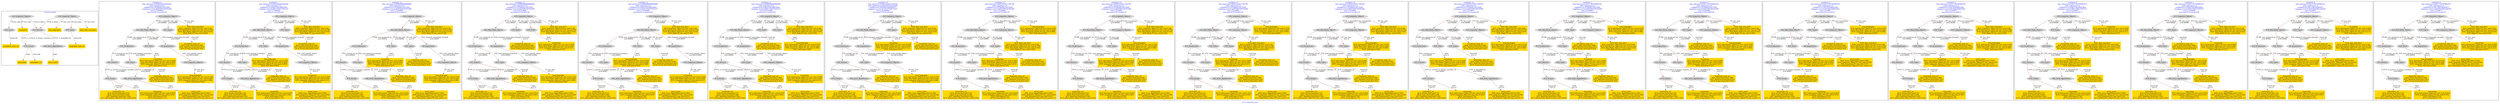 digraph n0 {
fontcolor="blue"
remincross="true"
label="s11-s-19-artists.json"
subgraph cluster_0 {
label="1-correct model"
n2[style="filled",color="white",fillcolor="lightgray",label="E21_Person1"];
n3[style="filled",color="white",fillcolor="lightgray",label="E74_Group1"];
n4[style="filled",color="white",fillcolor="lightgray",label="E82_Actor_Appellation1"];
n5[style="filled",color="white",fillcolor="lightgray",label="E33_Linguistic_Object1"];
n6[style="filled",color="white",fillcolor="lightgray",label="E55_Type1"];
n7[shape="plaintext",style="filled",fillcolor="gold",label="birth_data_and_place"];
n8[shape="plaintext",style="filled",fillcolor="gold",label="long_biography"];
n9[style="filled",color="white",fillcolor="lightgray",label="E33_Linguistic_Object2"];
n10[style="filled",color="white",fillcolor="lightgray",label="E55_Type2"];
n11[shape="plaintext",style="filled",fillcolor="gold",label="occupation"];
n12[shape="plaintext",style="filled",fillcolor="gold",label="biography_type_uri"];
n13[shape="plaintext",style="filled",fillcolor="gold",label="occupation_type_uri"];
n14[shape="plaintext",style="filled",fillcolor="gold",label="nationality_uri"];
n15[shape="plaintext",style="filled",fillcolor="gold",label="nationality"];
n16[shape="plaintext",style="filled",fillcolor="gold",label="artist_name"];
}
subgraph cluster_1 {
label="candidate 0\nlink coherence:0.9444444444444444\nnode coherence:1.0\nconfidence:0.3376620279373265\nmapping score:0.4667206759791089\ncost:117.009652\n-precision:0.5-recall:0.64"
n18[style="filled",color="white",fillcolor="lightgray",label="E12_Production1"];
n19[style="filled",color="white",fillcolor="lightgray",label="E21_Person1"];
n20[style="filled",color="white",fillcolor="lightgray",label="E55_Type1"];
n21[style="filled",color="white",fillcolor="lightgray",label="E74_Group1"];
n22[style="filled",color="white",fillcolor="lightgray",label="E82_Actor_Appellation1"];
n23[style="filled",color="white",fillcolor="lightgray",label="E22_Man-Made_Object1"];
n24[style="filled",color="white",fillcolor="lightgray",label="E35_Title1"];
n25[style="filled",color="white",fillcolor="lightgray",label="E8_Acquisition1"];
n26[style="filled",color="white",fillcolor="lightgray",label="E33_Linguistic_Object1"];
n27[style="filled",color="white",fillcolor="lightgray",label="E55_Type3"];
n28[style="filled",color="white",fillcolor="lightgray",label="E33_Linguistic_Object2"];
n29[shape="plaintext",style="filled",fillcolor="gold",label="nationality_uri\n[E74_Group,classLink,0.72]\n[E55_Type,classLink,0.148]\n[E57_Material,classLink,0.128]\n[E73_Information_Object,P3_has_note,0.003]"];
n30[shape="plaintext",style="filled",fillcolor="gold",label="nationality\n[E73_Information_Object,P3_has_note,0.353]\n[E33_Linguistic_Object,P3_has_note,0.301]\n[E35_Title,label,0.176]\n[E74_Group,label,0.171]"];
n31[shape="plaintext",style="filled",fillcolor="gold",label="occupation\n[E73_Information_Object,P3_has_note,0.359]\n[E22_Man-Made_Object,P3_has_note,0.304]\n[E33_Linguistic_Object,P3_has_note,0.211]\n[E35_Title,label,0.127]"];
n32[shape="plaintext",style="filled",fillcolor="gold",label="occupation_type_uri\n[E55_Type,classLink,0.346]\n[E57_Material,classLink,0.331]\n[E74_Group,classLink,0.323]"];
n33[shape="plaintext",style="filled",fillcolor="gold",label="birth_data_and_place\n[E33_Linguistic_Object,P3_has_note,0.34]\n[E73_Information_Object,P3_has_note,0.278]\n[E22_Man-Made_Object,P3_has_note,0.216]\n[E30_Right,P3_has_note,0.165]"];
n34[shape="plaintext",style="filled",fillcolor="gold",label="artist_name\n[E82_Actor_Appellation,label,0.365]\n[E33_Linguistic_Object,P3_has_note,0.236]\n[E8_Acquisition,P3_has_note,0.23]\n[E73_Information_Object,P3_has_note,0.17]"];
n35[shape="plaintext",style="filled",fillcolor="gold",label="biography_type_uri\n[E55_Type,classLink,0.346]\n[E57_Material,classLink,0.331]\n[E74_Group,classLink,0.323]"];
n36[shape="plaintext",style="filled",fillcolor="gold",label="long_biography\n[E73_Information_Object,P3_has_note,0.376]\n[E22_Man-Made_Object,P3_has_note,0.294]\n[E33_Linguistic_Object,P3_has_note,0.286]\n[E35_Title,label,0.045]"];
}
subgraph cluster_2 {
label="candidate 1\nlink coherence:0.9444444444444444\nnode coherence:1.0\nconfidence:0.31802754338053824\nmapping score:0.4601758477935127\ncost:117.009652\n-precision:0.5-recall:0.64"
n38[style="filled",color="white",fillcolor="lightgray",label="E12_Production1"];
n39[style="filled",color="white",fillcolor="lightgray",label="E21_Person1"];
n40[style="filled",color="white",fillcolor="lightgray",label="E55_Type1"];
n41[style="filled",color="white",fillcolor="lightgray",label="E74_Group1"];
n42[style="filled",color="white",fillcolor="lightgray",label="E82_Actor_Appellation1"];
n43[style="filled",color="white",fillcolor="lightgray",label="E22_Man-Made_Object1"];
n44[style="filled",color="white",fillcolor="lightgray",label="E35_Title1"];
n45[style="filled",color="white",fillcolor="lightgray",label="E8_Acquisition1"];
n46[style="filled",color="white",fillcolor="lightgray",label="E33_Linguistic_Object1"];
n47[style="filled",color="white",fillcolor="lightgray",label="E55_Type3"];
n48[style="filled",color="white",fillcolor="lightgray",label="E33_Linguistic_Object2"];
n49[shape="plaintext",style="filled",fillcolor="gold",label="nationality_uri\n[E74_Group,classLink,0.72]\n[E55_Type,classLink,0.148]\n[E57_Material,classLink,0.128]\n[E73_Information_Object,P3_has_note,0.003]"];
n50[shape="plaintext",style="filled",fillcolor="gold",label="nationality\n[E73_Information_Object,P3_has_note,0.353]\n[E33_Linguistic_Object,P3_has_note,0.301]\n[E35_Title,label,0.176]\n[E74_Group,label,0.171]"];
n51[shape="plaintext",style="filled",fillcolor="gold",label="long_biography\n[E73_Information_Object,P3_has_note,0.376]\n[E22_Man-Made_Object,P3_has_note,0.294]\n[E33_Linguistic_Object,P3_has_note,0.286]\n[E35_Title,label,0.045]"];
n52[shape="plaintext",style="filled",fillcolor="gold",label="occupation_type_uri\n[E55_Type,classLink,0.346]\n[E57_Material,classLink,0.331]\n[E74_Group,classLink,0.323]"];
n53[shape="plaintext",style="filled",fillcolor="gold",label="birth_data_and_place\n[E33_Linguistic_Object,P3_has_note,0.34]\n[E73_Information_Object,P3_has_note,0.278]\n[E22_Man-Made_Object,P3_has_note,0.216]\n[E30_Right,P3_has_note,0.165]"];
n54[shape="plaintext",style="filled",fillcolor="gold",label="artist_name\n[E82_Actor_Appellation,label,0.365]\n[E33_Linguistic_Object,P3_has_note,0.236]\n[E8_Acquisition,P3_has_note,0.23]\n[E73_Information_Object,P3_has_note,0.17]"];
n55[shape="plaintext",style="filled",fillcolor="gold",label="biography_type_uri\n[E55_Type,classLink,0.346]\n[E57_Material,classLink,0.331]\n[E74_Group,classLink,0.323]"];
n56[shape="plaintext",style="filled",fillcolor="gold",label="occupation\n[E73_Information_Object,P3_has_note,0.359]\n[E22_Man-Made_Object,P3_has_note,0.304]\n[E33_Linguistic_Object,P3_has_note,0.211]\n[E35_Title,label,0.127]"];
}
subgraph cluster_3 {
label="candidate 10\nlink coherence:0.8888888888888888\nnode coherence:1.0\nconfidence:0.3376620279373265\nmapping score:0.4667206759791089\ncost:117.009662\n-precision:0.44-recall:0.57"
n58[style="filled",color="white",fillcolor="lightgray",label="E12_Production1"];
n59[style="filled",color="white",fillcolor="lightgray",label="E21_Person1"];
n60[style="filled",color="white",fillcolor="lightgray",label="E55_Type1"];
n61[style="filled",color="white",fillcolor="lightgray",label="E74_Group1"];
n62[style="filled",color="white",fillcolor="lightgray",label="E82_Actor_Appellation1"];
n63[style="filled",color="white",fillcolor="lightgray",label="E22_Man-Made_Object1"];
n64[style="filled",color="white",fillcolor="lightgray",label="E35_Title1"];
n65[style="filled",color="white",fillcolor="lightgray",label="E55_Type3"];
n66[style="filled",color="white",fillcolor="lightgray",label="E8_Acquisition1"];
n67[style="filled",color="white",fillcolor="lightgray",label="E33_Linguistic_Object1"];
n68[style="filled",color="white",fillcolor="lightgray",label="E33_Linguistic_Object2"];
n69[shape="plaintext",style="filled",fillcolor="gold",label="nationality_uri\n[E74_Group,classLink,0.72]\n[E55_Type,classLink,0.148]\n[E57_Material,classLink,0.128]\n[E73_Information_Object,P3_has_note,0.003]"];
n70[shape="plaintext",style="filled",fillcolor="gold",label="nationality\n[E73_Information_Object,P3_has_note,0.353]\n[E33_Linguistic_Object,P3_has_note,0.301]\n[E35_Title,label,0.176]\n[E74_Group,label,0.171]"];
n71[shape="plaintext",style="filled",fillcolor="gold",label="occupation\n[E73_Information_Object,P3_has_note,0.359]\n[E22_Man-Made_Object,P3_has_note,0.304]\n[E33_Linguistic_Object,P3_has_note,0.211]\n[E35_Title,label,0.127]"];
n72[shape="plaintext",style="filled",fillcolor="gold",label="occupation_type_uri\n[E55_Type,classLink,0.346]\n[E57_Material,classLink,0.331]\n[E74_Group,classLink,0.323]"];
n73[shape="plaintext",style="filled",fillcolor="gold",label="birth_data_and_place\n[E33_Linguistic_Object,P3_has_note,0.34]\n[E73_Information_Object,P3_has_note,0.278]\n[E22_Man-Made_Object,P3_has_note,0.216]\n[E30_Right,P3_has_note,0.165]"];
n74[shape="plaintext",style="filled",fillcolor="gold",label="artist_name\n[E82_Actor_Appellation,label,0.365]\n[E33_Linguistic_Object,P3_has_note,0.236]\n[E8_Acquisition,P3_has_note,0.23]\n[E73_Information_Object,P3_has_note,0.17]"];
n75[shape="plaintext",style="filled",fillcolor="gold",label="biography_type_uri\n[E55_Type,classLink,0.346]\n[E57_Material,classLink,0.331]\n[E74_Group,classLink,0.323]"];
n76[shape="plaintext",style="filled",fillcolor="gold",label="long_biography\n[E73_Information_Object,P3_has_note,0.376]\n[E22_Man-Made_Object,P3_has_note,0.294]\n[E33_Linguistic_Object,P3_has_note,0.286]\n[E35_Title,label,0.045]"];
}
subgraph cluster_4 {
label="candidate 11\nlink coherence:0.8888888888888888\nnode coherence:1.0\nconfidence:0.3376620279373265\nmapping score:0.4667206759791089\ncost:216.019694\n-precision:0.5-recall:0.64"
n78[style="filled",color="white",fillcolor="lightgray",label="E12_Production1"];
n79[style="filled",color="white",fillcolor="lightgray",label="E21_Person1"];
n80[style="filled",color="white",fillcolor="lightgray",label="E55_Type1"];
n81[style="filled",color="white",fillcolor="lightgray",label="E74_Group1"];
n82[style="filled",color="white",fillcolor="lightgray",label="E82_Actor_Appellation1"];
n83[style="filled",color="white",fillcolor="lightgray",label="E22_Man-Made_Object1"];
n84[style="filled",color="white",fillcolor="lightgray",label="E8_Acquisition1"];
n85[style="filled",color="white",fillcolor="lightgray",label="E33_Linguistic_Object1"];
n86[style="filled",color="white",fillcolor="lightgray",label="E55_Type3"];
n87[style="filled",color="white",fillcolor="lightgray",label="E35_Title1"];
n88[style="filled",color="white",fillcolor="lightgray",label="E33_Linguistic_Object2"];
n89[shape="plaintext",style="filled",fillcolor="gold",label="nationality_uri\n[E74_Group,classLink,0.72]\n[E55_Type,classLink,0.148]\n[E57_Material,classLink,0.128]\n[E73_Information_Object,P3_has_note,0.003]"];
n90[shape="plaintext",style="filled",fillcolor="gold",label="nationality\n[E73_Information_Object,P3_has_note,0.353]\n[E33_Linguistic_Object,P3_has_note,0.301]\n[E35_Title,label,0.176]\n[E74_Group,label,0.171]"];
n91[shape="plaintext",style="filled",fillcolor="gold",label="occupation\n[E73_Information_Object,P3_has_note,0.359]\n[E22_Man-Made_Object,P3_has_note,0.304]\n[E33_Linguistic_Object,P3_has_note,0.211]\n[E35_Title,label,0.127]"];
n92[shape="plaintext",style="filled",fillcolor="gold",label="occupation_type_uri\n[E55_Type,classLink,0.346]\n[E57_Material,classLink,0.331]\n[E74_Group,classLink,0.323]"];
n93[shape="plaintext",style="filled",fillcolor="gold",label="birth_data_and_place\n[E33_Linguistic_Object,P3_has_note,0.34]\n[E73_Information_Object,P3_has_note,0.278]\n[E22_Man-Made_Object,P3_has_note,0.216]\n[E30_Right,P3_has_note,0.165]"];
n94[shape="plaintext",style="filled",fillcolor="gold",label="artist_name\n[E82_Actor_Appellation,label,0.365]\n[E33_Linguistic_Object,P3_has_note,0.236]\n[E8_Acquisition,P3_has_note,0.23]\n[E73_Information_Object,P3_has_note,0.17]"];
n95[shape="plaintext",style="filled",fillcolor="gold",label="biography_type_uri\n[E55_Type,classLink,0.346]\n[E57_Material,classLink,0.331]\n[E74_Group,classLink,0.323]"];
n96[shape="plaintext",style="filled",fillcolor="gold",label="long_biography\n[E73_Information_Object,P3_has_note,0.376]\n[E22_Man-Made_Object,P3_has_note,0.294]\n[E33_Linguistic_Object,P3_has_note,0.286]\n[E35_Title,label,0.045]"];
}
subgraph cluster_5 {
label="candidate 12\nlink coherence:0.8888888888888888\nnode coherence:1.0\nconfidence:0.31802754338053824\nmapping score:0.4601758477935127\ncost:117.009662\n-precision:0.5-recall:0.64"
n98[style="filled",color="white",fillcolor="lightgray",label="E12_Production1"];
n99[style="filled",color="white",fillcolor="lightgray",label="E21_Person1"];
n100[style="filled",color="white",fillcolor="lightgray",label="E55_Type1"];
n101[style="filled",color="white",fillcolor="lightgray",label="E74_Group1"];
n102[style="filled",color="white",fillcolor="lightgray",label="E82_Actor_Appellation1"];
n103[style="filled",color="white",fillcolor="lightgray",label="E22_Man-Made_Object1"];
n104[style="filled",color="white",fillcolor="lightgray",label="E35_Title1"];
n105[style="filled",color="white",fillcolor="lightgray",label="E55_Type3"];
n106[style="filled",color="white",fillcolor="lightgray",label="E8_Acquisition1"];
n107[style="filled",color="white",fillcolor="lightgray",label="E33_Linguistic_Object1"];
n108[style="filled",color="white",fillcolor="lightgray",label="E33_Linguistic_Object2"];
n109[shape="plaintext",style="filled",fillcolor="gold",label="nationality_uri\n[E74_Group,classLink,0.72]\n[E55_Type,classLink,0.148]\n[E57_Material,classLink,0.128]\n[E73_Information_Object,P3_has_note,0.003]"];
n110[shape="plaintext",style="filled",fillcolor="gold",label="nationality\n[E73_Information_Object,P3_has_note,0.353]\n[E33_Linguistic_Object,P3_has_note,0.301]\n[E35_Title,label,0.176]\n[E74_Group,label,0.171]"];
n111[shape="plaintext",style="filled",fillcolor="gold",label="long_biography\n[E73_Information_Object,P3_has_note,0.376]\n[E22_Man-Made_Object,P3_has_note,0.294]\n[E33_Linguistic_Object,P3_has_note,0.286]\n[E35_Title,label,0.045]"];
n112[shape="plaintext",style="filled",fillcolor="gold",label="occupation_type_uri\n[E55_Type,classLink,0.346]\n[E57_Material,classLink,0.331]\n[E74_Group,classLink,0.323]"];
n113[shape="plaintext",style="filled",fillcolor="gold",label="birth_data_and_place\n[E33_Linguistic_Object,P3_has_note,0.34]\n[E73_Information_Object,P3_has_note,0.278]\n[E22_Man-Made_Object,P3_has_note,0.216]\n[E30_Right,P3_has_note,0.165]"];
n114[shape="plaintext",style="filled",fillcolor="gold",label="artist_name\n[E82_Actor_Appellation,label,0.365]\n[E33_Linguistic_Object,P3_has_note,0.236]\n[E8_Acquisition,P3_has_note,0.23]\n[E73_Information_Object,P3_has_note,0.17]"];
n115[shape="plaintext",style="filled",fillcolor="gold",label="biography_type_uri\n[E55_Type,classLink,0.346]\n[E57_Material,classLink,0.331]\n[E74_Group,classLink,0.323]"];
n116[shape="plaintext",style="filled",fillcolor="gold",label="occupation\n[E73_Information_Object,P3_has_note,0.359]\n[E22_Man-Made_Object,P3_has_note,0.304]\n[E33_Linguistic_Object,P3_has_note,0.211]\n[E35_Title,label,0.127]"];
}
subgraph cluster_6 {
label="candidate 13\nlink coherence:0.8888888888888888\nnode coherence:1.0\nconfidence:0.31802754338053824\nmapping score:0.4601758477935127\ncost:216.019694\n-precision:0.5-recall:0.64"
n118[style="filled",color="white",fillcolor="lightgray",label="E12_Production1"];
n119[style="filled",color="white",fillcolor="lightgray",label="E21_Person1"];
n120[style="filled",color="white",fillcolor="lightgray",label="E55_Type1"];
n121[style="filled",color="white",fillcolor="lightgray",label="E74_Group1"];
n122[style="filled",color="white",fillcolor="lightgray",label="E82_Actor_Appellation1"];
n123[style="filled",color="white",fillcolor="lightgray",label="E22_Man-Made_Object1"];
n124[style="filled",color="white",fillcolor="lightgray",label="E8_Acquisition1"];
n125[style="filled",color="white",fillcolor="lightgray",label="E33_Linguistic_Object1"];
n126[style="filled",color="white",fillcolor="lightgray",label="E55_Type3"];
n127[style="filled",color="white",fillcolor="lightgray",label="E35_Title1"];
n128[style="filled",color="white",fillcolor="lightgray",label="E33_Linguistic_Object2"];
n129[shape="plaintext",style="filled",fillcolor="gold",label="nationality_uri\n[E74_Group,classLink,0.72]\n[E55_Type,classLink,0.148]\n[E57_Material,classLink,0.128]\n[E73_Information_Object,P3_has_note,0.003]"];
n130[shape="plaintext",style="filled",fillcolor="gold",label="nationality\n[E73_Information_Object,P3_has_note,0.353]\n[E33_Linguistic_Object,P3_has_note,0.301]\n[E35_Title,label,0.176]\n[E74_Group,label,0.171]"];
n131[shape="plaintext",style="filled",fillcolor="gold",label="long_biography\n[E73_Information_Object,P3_has_note,0.376]\n[E22_Man-Made_Object,P3_has_note,0.294]\n[E33_Linguistic_Object,P3_has_note,0.286]\n[E35_Title,label,0.045]"];
n132[shape="plaintext",style="filled",fillcolor="gold",label="occupation_type_uri\n[E55_Type,classLink,0.346]\n[E57_Material,classLink,0.331]\n[E74_Group,classLink,0.323]"];
n133[shape="plaintext",style="filled",fillcolor="gold",label="birth_data_and_place\n[E33_Linguistic_Object,P3_has_note,0.34]\n[E73_Information_Object,P3_has_note,0.278]\n[E22_Man-Made_Object,P3_has_note,0.216]\n[E30_Right,P3_has_note,0.165]"];
n134[shape="plaintext",style="filled",fillcolor="gold",label="artist_name\n[E82_Actor_Appellation,label,0.365]\n[E33_Linguistic_Object,P3_has_note,0.236]\n[E8_Acquisition,P3_has_note,0.23]\n[E73_Information_Object,P3_has_note,0.17]"];
n135[shape="plaintext",style="filled",fillcolor="gold",label="biography_type_uri\n[E55_Type,classLink,0.346]\n[E57_Material,classLink,0.331]\n[E74_Group,classLink,0.323]"];
n136[shape="plaintext",style="filled",fillcolor="gold",label="occupation\n[E73_Information_Object,P3_has_note,0.359]\n[E22_Man-Made_Object,P3_has_note,0.304]\n[E33_Linguistic_Object,P3_has_note,0.211]\n[E35_Title,label,0.127]"];
}
subgraph cluster_7 {
label="candidate 14\nlink coherence:0.8823529411764706\nnode coherence:0.9333333333333333\nconfidence:0.35978437929924373\nmapping score:0.4518725708775257\ncost:116.009692\n-precision:0.53-recall:0.64"
n138[style="filled",color="white",fillcolor="lightgray",label="E12_Production1"];
n139[style="filled",color="white",fillcolor="lightgray",label="E21_Person1"];
n140[style="filled",color="white",fillcolor="lightgray",label="E55_Type1"];
n141[style="filled",color="white",fillcolor="lightgray",label="E74_Group1"];
n142[style="filled",color="white",fillcolor="lightgray",label="E82_Actor_Appellation1"];
n143[style="filled",color="white",fillcolor="lightgray",label="E22_Man-Made_Object1"];
n144[style="filled",color="white",fillcolor="lightgray",label="E8_Acquisition1"];
n145[style="filled",color="white",fillcolor="lightgray",label="E33_Linguistic_Object1"];
n146[style="filled",color="white",fillcolor="lightgray",label="E55_Type3"];
n147[style="filled",color="white",fillcolor="lightgray",label="E33_Linguistic_Object2"];
n148[shape="plaintext",style="filled",fillcolor="gold",label="nationality_uri\n[E74_Group,classLink,0.72]\n[E55_Type,classLink,0.148]\n[E57_Material,classLink,0.128]\n[E73_Information_Object,P3_has_note,0.003]"];
n149[shape="plaintext",style="filled",fillcolor="gold",label="nationality\n[E73_Information_Object,P3_has_note,0.353]\n[E33_Linguistic_Object,P3_has_note,0.301]\n[E35_Title,label,0.176]\n[E74_Group,label,0.171]"];
n150[shape="plaintext",style="filled",fillcolor="gold",label="occupation\n[E73_Information_Object,P3_has_note,0.359]\n[E22_Man-Made_Object,P3_has_note,0.304]\n[E33_Linguistic_Object,P3_has_note,0.211]\n[E35_Title,label,0.127]"];
n151[shape="plaintext",style="filled",fillcolor="gold",label="occupation_type_uri\n[E55_Type,classLink,0.346]\n[E57_Material,classLink,0.331]\n[E74_Group,classLink,0.323]"];
n152[shape="plaintext",style="filled",fillcolor="gold",label="birth_data_and_place\n[E33_Linguistic_Object,P3_has_note,0.34]\n[E73_Information_Object,P3_has_note,0.278]\n[E22_Man-Made_Object,P3_has_note,0.216]\n[E30_Right,P3_has_note,0.165]"];
n153[shape="plaintext",style="filled",fillcolor="gold",label="artist_name\n[E82_Actor_Appellation,label,0.365]\n[E33_Linguistic_Object,P3_has_note,0.236]\n[E8_Acquisition,P3_has_note,0.23]\n[E73_Information_Object,P3_has_note,0.17]"];
n154[shape="plaintext",style="filled",fillcolor="gold",label="biography_type_uri\n[E55_Type,classLink,0.346]\n[E57_Material,classLink,0.331]\n[E74_Group,classLink,0.323]"];
n155[shape="plaintext",style="filled",fillcolor="gold",label="long_biography\n[E73_Information_Object,P3_has_note,0.376]\n[E22_Man-Made_Object,P3_has_note,0.294]\n[E33_Linguistic_Object,P3_has_note,0.286]\n[E35_Title,label,0.045]"];
}
subgraph cluster_8 {
label="candidate 15\nlink coherence:0.8823529411764706\nnode coherence:1.0\nconfidence:0.3376620279373265\nmapping score:0.4667206759791089\ncost:115.99966\n-precision:0.47-recall:0.57"
n157[style="filled",color="white",fillcolor="lightgray",label="E12_Production1"];
n158[style="filled",color="white",fillcolor="lightgray",label="E21_Person1"];
n159[style="filled",color="white",fillcolor="lightgray",label="E55_Type1"];
n160[style="filled",color="white",fillcolor="lightgray",label="E74_Group1"];
n161[style="filled",color="white",fillcolor="lightgray",label="E82_Actor_Appellation1"];
n162[style="filled",color="white",fillcolor="lightgray",label="E22_Man-Made_Object1"];
n163[style="filled",color="white",fillcolor="lightgray",label="E35_Title1"];
n164[style="filled",color="white",fillcolor="lightgray",label="E55_Type2"];
n165[style="filled",color="white",fillcolor="lightgray",label="E33_Linguistic_Object2"];
n166[style="filled",color="white",fillcolor="lightgray",label="E33_Linguistic_Object1"];
n167[shape="plaintext",style="filled",fillcolor="gold",label="nationality_uri\n[E74_Group,classLink,0.72]\n[E55_Type,classLink,0.148]\n[E57_Material,classLink,0.128]\n[E73_Information_Object,P3_has_note,0.003]"];
n168[shape="plaintext",style="filled",fillcolor="gold",label="nationality\n[E73_Information_Object,P3_has_note,0.353]\n[E33_Linguistic_Object,P3_has_note,0.301]\n[E35_Title,label,0.176]\n[E74_Group,label,0.171]"];
n169[shape="plaintext",style="filled",fillcolor="gold",label="occupation_type_uri\n[E55_Type,classLink,0.346]\n[E57_Material,classLink,0.331]\n[E74_Group,classLink,0.323]"];
n170[shape="plaintext",style="filled",fillcolor="gold",label="occupation\n[E73_Information_Object,P3_has_note,0.359]\n[E22_Man-Made_Object,P3_has_note,0.304]\n[E33_Linguistic_Object,P3_has_note,0.211]\n[E35_Title,label,0.127]"];
n171[shape="plaintext",style="filled",fillcolor="gold",label="birth_data_and_place\n[E33_Linguistic_Object,P3_has_note,0.34]\n[E73_Information_Object,P3_has_note,0.278]\n[E22_Man-Made_Object,P3_has_note,0.216]\n[E30_Right,P3_has_note,0.165]"];
n172[shape="plaintext",style="filled",fillcolor="gold",label="artist_name\n[E82_Actor_Appellation,label,0.365]\n[E33_Linguistic_Object,P3_has_note,0.236]\n[E8_Acquisition,P3_has_note,0.23]\n[E73_Information_Object,P3_has_note,0.17]"];
n173[shape="plaintext",style="filled",fillcolor="gold",label="biography_type_uri\n[E55_Type,classLink,0.346]\n[E57_Material,classLink,0.331]\n[E74_Group,classLink,0.323]"];
n174[shape="plaintext",style="filled",fillcolor="gold",label="long_biography\n[E73_Information_Object,P3_has_note,0.376]\n[E22_Man-Made_Object,P3_has_note,0.294]\n[E33_Linguistic_Object,P3_has_note,0.286]\n[E35_Title,label,0.045]"];
}
subgraph cluster_9 {
label="candidate 16\nlink coherence:0.8823529411764706\nnode coherence:1.0\nconfidence:0.3376620279373265\nmapping score:0.4667206759791089\ncost:115.99967\n-precision:0.47-recall:0.57"
n176[style="filled",color="white",fillcolor="lightgray",label="E12_Production1"];
n177[style="filled",color="white",fillcolor="lightgray",label="E21_Person1"];
n178[style="filled",color="white",fillcolor="lightgray",label="E55_Type1"];
n179[style="filled",color="white",fillcolor="lightgray",label="E74_Group1"];
n180[style="filled",color="white",fillcolor="lightgray",label="E82_Actor_Appellation1"];
n181[style="filled",color="white",fillcolor="lightgray",label="E22_Man-Made_Object1"];
n182[style="filled",color="white",fillcolor="lightgray",label="E35_Title1"];
n183[style="filled",color="white",fillcolor="lightgray",label="E55_Type2"];
n184[style="filled",color="white",fillcolor="lightgray",label="E33_Linguistic_Object1"];
n185[style="filled",color="white",fillcolor="lightgray",label="E33_Linguistic_Object2"];
n186[shape="plaintext",style="filled",fillcolor="gold",label="nationality_uri\n[E74_Group,classLink,0.72]\n[E55_Type,classLink,0.148]\n[E57_Material,classLink,0.128]\n[E73_Information_Object,P3_has_note,0.003]"];
n187[shape="plaintext",style="filled",fillcolor="gold",label="nationality\n[E73_Information_Object,P3_has_note,0.353]\n[E33_Linguistic_Object,P3_has_note,0.301]\n[E35_Title,label,0.176]\n[E74_Group,label,0.171]"];
n188[shape="plaintext",style="filled",fillcolor="gold",label="occupation_type_uri\n[E55_Type,classLink,0.346]\n[E57_Material,classLink,0.331]\n[E74_Group,classLink,0.323]"];
n189[shape="plaintext",style="filled",fillcolor="gold",label="occupation\n[E73_Information_Object,P3_has_note,0.359]\n[E22_Man-Made_Object,P3_has_note,0.304]\n[E33_Linguistic_Object,P3_has_note,0.211]\n[E35_Title,label,0.127]"];
n190[shape="plaintext",style="filled",fillcolor="gold",label="birth_data_and_place\n[E33_Linguistic_Object,P3_has_note,0.34]\n[E73_Information_Object,P3_has_note,0.278]\n[E22_Man-Made_Object,P3_has_note,0.216]\n[E30_Right,P3_has_note,0.165]"];
n191[shape="plaintext",style="filled",fillcolor="gold",label="artist_name\n[E82_Actor_Appellation,label,0.365]\n[E33_Linguistic_Object,P3_has_note,0.236]\n[E8_Acquisition,P3_has_note,0.23]\n[E73_Information_Object,P3_has_note,0.17]"];
n192[shape="plaintext",style="filled",fillcolor="gold",label="biography_type_uri\n[E55_Type,classLink,0.346]\n[E57_Material,classLink,0.331]\n[E74_Group,classLink,0.323]"];
n193[shape="plaintext",style="filled",fillcolor="gold",label="long_biography\n[E73_Information_Object,P3_has_note,0.376]\n[E22_Man-Made_Object,P3_has_note,0.294]\n[E33_Linguistic_Object,P3_has_note,0.286]\n[E35_Title,label,0.045]"];
}
subgraph cluster_10 {
label="candidate 17\nlink coherence:0.8823529411764706\nnode coherence:1.0\nconfidence:0.3376620279373265\nmapping score:0.4667206759791089\ncost:115.99968\n-precision:0.47-recall:0.57"
n195[style="filled",color="white",fillcolor="lightgray",label="E12_Production1"];
n196[style="filled",color="white",fillcolor="lightgray",label="E21_Person1"];
n197[style="filled",color="white",fillcolor="lightgray",label="E55_Type1"];
n198[style="filled",color="white",fillcolor="lightgray",label="E74_Group1"];
n199[style="filled",color="white",fillcolor="lightgray",label="E82_Actor_Appellation1"];
n200[style="filled",color="white",fillcolor="lightgray",label="E22_Man-Made_Object1"];
n201[style="filled",color="white",fillcolor="lightgray",label="E35_Title1"];
n202[style="filled",color="white",fillcolor="lightgray",label="E55_Type3"];
n203[style="filled",color="white",fillcolor="lightgray",label="E33_Linguistic_Object2"];
n204[style="filled",color="white",fillcolor="lightgray",label="E33_Linguistic_Object1"];
n205[shape="plaintext",style="filled",fillcolor="gold",label="nationality_uri\n[E74_Group,classLink,0.72]\n[E55_Type,classLink,0.148]\n[E57_Material,classLink,0.128]\n[E73_Information_Object,P3_has_note,0.003]"];
n206[shape="plaintext",style="filled",fillcolor="gold",label="nationality\n[E73_Information_Object,P3_has_note,0.353]\n[E33_Linguistic_Object,P3_has_note,0.301]\n[E35_Title,label,0.176]\n[E74_Group,label,0.171]"];
n207[shape="plaintext",style="filled",fillcolor="gold",label="occupation\n[E73_Information_Object,P3_has_note,0.359]\n[E22_Man-Made_Object,P3_has_note,0.304]\n[E33_Linguistic_Object,P3_has_note,0.211]\n[E35_Title,label,0.127]"];
n208[shape="plaintext",style="filled",fillcolor="gold",label="occupation_type_uri\n[E55_Type,classLink,0.346]\n[E57_Material,classLink,0.331]\n[E74_Group,classLink,0.323]"];
n209[shape="plaintext",style="filled",fillcolor="gold",label="birth_data_and_place\n[E33_Linguistic_Object,P3_has_note,0.34]\n[E73_Information_Object,P3_has_note,0.278]\n[E22_Man-Made_Object,P3_has_note,0.216]\n[E30_Right,P3_has_note,0.165]"];
n210[shape="plaintext",style="filled",fillcolor="gold",label="artist_name\n[E82_Actor_Appellation,label,0.365]\n[E33_Linguistic_Object,P3_has_note,0.236]\n[E8_Acquisition,P3_has_note,0.23]\n[E73_Information_Object,P3_has_note,0.17]"];
n211[shape="plaintext",style="filled",fillcolor="gold",label="biography_type_uri\n[E55_Type,classLink,0.346]\n[E57_Material,classLink,0.331]\n[E74_Group,classLink,0.323]"];
n212[shape="plaintext",style="filled",fillcolor="gold",label="long_biography\n[E73_Information_Object,P3_has_note,0.376]\n[E22_Man-Made_Object,P3_has_note,0.294]\n[E33_Linguistic_Object,P3_has_note,0.286]\n[E35_Title,label,0.045]"];
}
subgraph cluster_11 {
label="candidate 18\nlink coherence:0.8823529411764706\nnode coherence:1.0\nconfidence:0.3376620279373265\nmapping score:0.4667206759791089\ncost:115.99969\n-precision:0.47-recall:0.57"
n214[style="filled",color="white",fillcolor="lightgray",label="E12_Production1"];
n215[style="filled",color="white",fillcolor="lightgray",label="E21_Person1"];
n216[style="filled",color="white",fillcolor="lightgray",label="E55_Type1"];
n217[style="filled",color="white",fillcolor="lightgray",label="E74_Group1"];
n218[style="filled",color="white",fillcolor="lightgray",label="E82_Actor_Appellation1"];
n219[style="filled",color="white",fillcolor="lightgray",label="E22_Man-Made_Object1"];
n220[style="filled",color="white",fillcolor="lightgray",label="E35_Title1"];
n221[style="filled",color="white",fillcolor="lightgray",label="E55_Type3"];
n222[style="filled",color="white",fillcolor="lightgray",label="E33_Linguistic_Object1"];
n223[style="filled",color="white",fillcolor="lightgray",label="E33_Linguistic_Object2"];
n224[shape="plaintext",style="filled",fillcolor="gold",label="nationality_uri\n[E74_Group,classLink,0.72]\n[E55_Type,classLink,0.148]\n[E57_Material,classLink,0.128]\n[E73_Information_Object,P3_has_note,0.003]"];
n225[shape="plaintext",style="filled",fillcolor="gold",label="nationality\n[E73_Information_Object,P3_has_note,0.353]\n[E33_Linguistic_Object,P3_has_note,0.301]\n[E35_Title,label,0.176]\n[E74_Group,label,0.171]"];
n226[shape="plaintext",style="filled",fillcolor="gold",label="occupation\n[E73_Information_Object,P3_has_note,0.359]\n[E22_Man-Made_Object,P3_has_note,0.304]\n[E33_Linguistic_Object,P3_has_note,0.211]\n[E35_Title,label,0.127]"];
n227[shape="plaintext",style="filled",fillcolor="gold",label="occupation_type_uri\n[E55_Type,classLink,0.346]\n[E57_Material,classLink,0.331]\n[E74_Group,classLink,0.323]"];
n228[shape="plaintext",style="filled",fillcolor="gold",label="birth_data_and_place\n[E33_Linguistic_Object,P3_has_note,0.34]\n[E73_Information_Object,P3_has_note,0.278]\n[E22_Man-Made_Object,P3_has_note,0.216]\n[E30_Right,P3_has_note,0.165]"];
n229[shape="plaintext",style="filled",fillcolor="gold",label="artist_name\n[E82_Actor_Appellation,label,0.365]\n[E33_Linguistic_Object,P3_has_note,0.236]\n[E8_Acquisition,P3_has_note,0.23]\n[E73_Information_Object,P3_has_note,0.17]"];
n230[shape="plaintext",style="filled",fillcolor="gold",label="biography_type_uri\n[E55_Type,classLink,0.346]\n[E57_Material,classLink,0.331]\n[E74_Group,classLink,0.323]"];
n231[shape="plaintext",style="filled",fillcolor="gold",label="long_biography\n[E73_Information_Object,P3_has_note,0.376]\n[E22_Man-Made_Object,P3_has_note,0.294]\n[E33_Linguistic_Object,P3_has_note,0.286]\n[E35_Title,label,0.045]"];
}
subgraph cluster_12 {
label="candidate 19\nlink coherence:0.8823529411764706\nnode coherence:1.0\nconfidence:0.3376620279373265\nmapping score:0.4667206759791089\ncost:115.99971\n-precision:0.53-recall:0.64"
n233[style="filled",color="white",fillcolor="lightgray",label="E12_Production1"];
n234[style="filled",color="white",fillcolor="lightgray",label="E21_Person1"];
n235[style="filled",color="white",fillcolor="lightgray",label="E74_Group1"];
n236[style="filled",color="white",fillcolor="lightgray",label="E82_Actor_Appellation1"];
n237[style="filled",color="white",fillcolor="lightgray",label="E22_Man-Made_Object1"];
n238[style="filled",color="white",fillcolor="lightgray",label="E35_Title1"];
n239[style="filled",color="white",fillcolor="lightgray",label="E55_Type2"];
n240[style="filled",color="white",fillcolor="lightgray",label="E33_Linguistic_Object1"];
n241[style="filled",color="white",fillcolor="lightgray",label="E55_Type3"];
n242[style="filled",color="white",fillcolor="lightgray",label="E33_Linguistic_Object2"];
n243[shape="plaintext",style="filled",fillcolor="gold",label="nationality_uri\n[E74_Group,classLink,0.72]\n[E55_Type,classLink,0.148]\n[E57_Material,classLink,0.128]\n[E73_Information_Object,P3_has_note,0.003]"];
n244[shape="plaintext",style="filled",fillcolor="gold",label="nationality\n[E73_Information_Object,P3_has_note,0.353]\n[E33_Linguistic_Object,P3_has_note,0.301]\n[E35_Title,label,0.176]\n[E74_Group,label,0.171]"];
n245[shape="plaintext",style="filled",fillcolor="gold",label="biography_type_uri\n[E55_Type,classLink,0.346]\n[E57_Material,classLink,0.331]\n[E74_Group,classLink,0.323]"];
n246[shape="plaintext",style="filled",fillcolor="gold",label="occupation\n[E73_Information_Object,P3_has_note,0.359]\n[E22_Man-Made_Object,P3_has_note,0.304]\n[E33_Linguistic_Object,P3_has_note,0.211]\n[E35_Title,label,0.127]"];
n247[shape="plaintext",style="filled",fillcolor="gold",label="occupation_type_uri\n[E55_Type,classLink,0.346]\n[E57_Material,classLink,0.331]\n[E74_Group,classLink,0.323]"];
n248[shape="plaintext",style="filled",fillcolor="gold",label="birth_data_and_place\n[E33_Linguistic_Object,P3_has_note,0.34]\n[E73_Information_Object,P3_has_note,0.278]\n[E22_Man-Made_Object,P3_has_note,0.216]\n[E30_Right,P3_has_note,0.165]"];
n249[shape="plaintext",style="filled",fillcolor="gold",label="artist_name\n[E82_Actor_Appellation,label,0.365]\n[E33_Linguistic_Object,P3_has_note,0.236]\n[E8_Acquisition,P3_has_note,0.23]\n[E73_Information_Object,P3_has_note,0.17]"];
n250[shape="plaintext",style="filled",fillcolor="gold",label="long_biography\n[E73_Information_Object,P3_has_note,0.376]\n[E22_Man-Made_Object,P3_has_note,0.294]\n[E33_Linguistic_Object,P3_has_note,0.286]\n[E35_Title,label,0.045]"];
}
subgraph cluster_13 {
label="candidate 2\nlink coherence:0.9411764705882353\nnode coherence:1.0\nconfidence:0.3376620279373265\nmapping score:0.4667206759791089\ncost:115.99967\n-precision:0.53-recall:0.64"
n252[style="filled",color="white",fillcolor="lightgray",label="E12_Production1"];
n253[style="filled",color="white",fillcolor="lightgray",label="E21_Person1"];
n254[style="filled",color="white",fillcolor="lightgray",label="E55_Type1"];
n255[style="filled",color="white",fillcolor="lightgray",label="E74_Group1"];
n256[style="filled",color="white",fillcolor="lightgray",label="E82_Actor_Appellation1"];
n257[style="filled",color="white",fillcolor="lightgray",label="E22_Man-Made_Object1"];
n258[style="filled",color="white",fillcolor="lightgray",label="E35_Title1"];
n259[style="filled",color="white",fillcolor="lightgray",label="E33_Linguistic_Object2"];
n260[style="filled",color="white",fillcolor="lightgray",label="E55_Type2"];
n261[style="filled",color="white",fillcolor="lightgray",label="E33_Linguistic_Object1"];
n262[shape="plaintext",style="filled",fillcolor="gold",label="nationality_uri\n[E74_Group,classLink,0.72]\n[E55_Type,classLink,0.148]\n[E57_Material,classLink,0.128]\n[E73_Information_Object,P3_has_note,0.003]"];
n263[shape="plaintext",style="filled",fillcolor="gold",label="nationality\n[E73_Information_Object,P3_has_note,0.353]\n[E33_Linguistic_Object,P3_has_note,0.301]\n[E35_Title,label,0.176]\n[E74_Group,label,0.171]"];
n264[shape="plaintext",style="filled",fillcolor="gold",label="occupation_type_uri\n[E55_Type,classLink,0.346]\n[E57_Material,classLink,0.331]\n[E74_Group,classLink,0.323]"];
n265[shape="plaintext",style="filled",fillcolor="gold",label="occupation\n[E73_Information_Object,P3_has_note,0.359]\n[E22_Man-Made_Object,P3_has_note,0.304]\n[E33_Linguistic_Object,P3_has_note,0.211]\n[E35_Title,label,0.127]"];
n266[shape="plaintext",style="filled",fillcolor="gold",label="birth_data_and_place\n[E33_Linguistic_Object,P3_has_note,0.34]\n[E73_Information_Object,P3_has_note,0.278]\n[E22_Man-Made_Object,P3_has_note,0.216]\n[E30_Right,P3_has_note,0.165]"];
n267[shape="plaintext",style="filled",fillcolor="gold",label="artist_name\n[E82_Actor_Appellation,label,0.365]\n[E33_Linguistic_Object,P3_has_note,0.236]\n[E8_Acquisition,P3_has_note,0.23]\n[E73_Information_Object,P3_has_note,0.17]"];
n268[shape="plaintext",style="filled",fillcolor="gold",label="biography_type_uri\n[E55_Type,classLink,0.346]\n[E57_Material,classLink,0.331]\n[E74_Group,classLink,0.323]"];
n269[shape="plaintext",style="filled",fillcolor="gold",label="long_biography\n[E73_Information_Object,P3_has_note,0.376]\n[E22_Man-Made_Object,P3_has_note,0.294]\n[E33_Linguistic_Object,P3_has_note,0.286]\n[E35_Title,label,0.045]"];
}
subgraph cluster_14 {
label="candidate 3\nlink coherence:0.9411764705882353\nnode coherence:1.0\nconfidence:0.3376620279373265\nmapping score:0.4667206759791089\ncost:115.99968\n-precision:0.53-recall:0.64"
n271[style="filled",color="white",fillcolor="lightgray",label="E12_Production1"];
n272[style="filled",color="white",fillcolor="lightgray",label="E21_Person1"];
n273[style="filled",color="white",fillcolor="lightgray",label="E55_Type1"];
n274[style="filled",color="white",fillcolor="lightgray",label="E74_Group1"];
n275[style="filled",color="white",fillcolor="lightgray",label="E82_Actor_Appellation1"];
n276[style="filled",color="white",fillcolor="lightgray",label="E22_Man-Made_Object1"];
n277[style="filled",color="white",fillcolor="lightgray",label="E35_Title1"];
n278[style="filled",color="white",fillcolor="lightgray",label="E33_Linguistic_Object1"];
n279[style="filled",color="white",fillcolor="lightgray",label="E55_Type3"];
n280[style="filled",color="white",fillcolor="lightgray",label="E33_Linguistic_Object2"];
n281[shape="plaintext",style="filled",fillcolor="gold",label="nationality_uri\n[E74_Group,classLink,0.72]\n[E55_Type,classLink,0.148]\n[E57_Material,classLink,0.128]\n[E73_Information_Object,P3_has_note,0.003]"];
n282[shape="plaintext",style="filled",fillcolor="gold",label="nationality\n[E73_Information_Object,P3_has_note,0.353]\n[E33_Linguistic_Object,P3_has_note,0.301]\n[E35_Title,label,0.176]\n[E74_Group,label,0.171]"];
n283[shape="plaintext",style="filled",fillcolor="gold",label="occupation\n[E73_Information_Object,P3_has_note,0.359]\n[E22_Man-Made_Object,P3_has_note,0.304]\n[E33_Linguistic_Object,P3_has_note,0.211]\n[E35_Title,label,0.127]"];
n284[shape="plaintext",style="filled",fillcolor="gold",label="occupation_type_uri\n[E55_Type,classLink,0.346]\n[E57_Material,classLink,0.331]\n[E74_Group,classLink,0.323]"];
n285[shape="plaintext",style="filled",fillcolor="gold",label="birth_data_and_place\n[E33_Linguistic_Object,P3_has_note,0.34]\n[E73_Information_Object,P3_has_note,0.278]\n[E22_Man-Made_Object,P3_has_note,0.216]\n[E30_Right,P3_has_note,0.165]"];
n286[shape="plaintext",style="filled",fillcolor="gold",label="artist_name\n[E82_Actor_Appellation,label,0.365]\n[E33_Linguistic_Object,P3_has_note,0.236]\n[E8_Acquisition,P3_has_note,0.23]\n[E73_Information_Object,P3_has_note,0.17]"];
n287[shape="plaintext",style="filled",fillcolor="gold",label="biography_type_uri\n[E55_Type,classLink,0.346]\n[E57_Material,classLink,0.331]\n[E74_Group,classLink,0.323]"];
n288[shape="plaintext",style="filled",fillcolor="gold",label="long_biography\n[E73_Information_Object,P3_has_note,0.376]\n[E22_Man-Made_Object,P3_has_note,0.294]\n[E33_Linguistic_Object,P3_has_note,0.286]\n[E35_Title,label,0.045]"];
}
subgraph cluster_15 {
label="candidate 4\nlink coherence:0.9411764705882353\nnode coherence:1.0\nconfidence:0.320752504003186\nmapping score:0.461084168001062\ncost:115.9997\n-precision:0.41-recall:0.5"
n290[style="filled",color="white",fillcolor="lightgray",label="E12_Production1"];
n291[style="filled",color="white",fillcolor="lightgray",label="E21_Person1"];
n292[style="filled",color="white",fillcolor="lightgray",label="E55_Type1"];
n293[style="filled",color="white",fillcolor="lightgray",label="E74_Group1"];
n294[style="filled",color="white",fillcolor="lightgray",label="E22_Man-Made_Object1"];
n295[style="filled",color="white",fillcolor="lightgray",label="E35_Title1"];
n296[style="filled",color="white",fillcolor="lightgray",label="E8_Acquisition1"];
n297[style="filled",color="white",fillcolor="lightgray",label="E33_Linguistic_Object2"];
n298[style="filled",color="white",fillcolor="lightgray",label="E55_Type2"];
n299[style="filled",color="white",fillcolor="lightgray",label="E33_Linguistic_Object1"];
n300[shape="plaintext",style="filled",fillcolor="gold",label="nationality_uri\n[E74_Group,classLink,0.72]\n[E55_Type,classLink,0.148]\n[E57_Material,classLink,0.128]\n[E73_Information_Object,P3_has_note,0.003]"];
n301[shape="plaintext",style="filled",fillcolor="gold",label="nationality\n[E73_Information_Object,P3_has_note,0.353]\n[E33_Linguistic_Object,P3_has_note,0.301]\n[E35_Title,label,0.176]\n[E74_Group,label,0.171]"];
n302[shape="plaintext",style="filled",fillcolor="gold",label="artist_name\n[E82_Actor_Appellation,label,0.365]\n[E33_Linguistic_Object,P3_has_note,0.236]\n[E8_Acquisition,P3_has_note,0.23]\n[E73_Information_Object,P3_has_note,0.17]"];
n303[shape="plaintext",style="filled",fillcolor="gold",label="occupation_type_uri\n[E55_Type,classLink,0.346]\n[E57_Material,classLink,0.331]\n[E74_Group,classLink,0.323]"];
n304[shape="plaintext",style="filled",fillcolor="gold",label="occupation\n[E73_Information_Object,P3_has_note,0.359]\n[E22_Man-Made_Object,P3_has_note,0.304]\n[E33_Linguistic_Object,P3_has_note,0.211]\n[E35_Title,label,0.127]"];
n305[shape="plaintext",style="filled",fillcolor="gold",label="birth_data_and_place\n[E33_Linguistic_Object,P3_has_note,0.34]\n[E73_Information_Object,P3_has_note,0.278]\n[E22_Man-Made_Object,P3_has_note,0.216]\n[E30_Right,P3_has_note,0.165]"];
n306[shape="plaintext",style="filled",fillcolor="gold",label="biography_type_uri\n[E55_Type,classLink,0.346]\n[E57_Material,classLink,0.331]\n[E74_Group,classLink,0.323]"];
n307[shape="plaintext",style="filled",fillcolor="gold",label="long_biography\n[E73_Information_Object,P3_has_note,0.376]\n[E22_Man-Made_Object,P3_has_note,0.294]\n[E33_Linguistic_Object,P3_has_note,0.286]\n[E35_Title,label,0.045]"];
}
subgraph cluster_16 {
label="candidate 5\nlink coherence:0.9411764705882353\nnode coherence:1.0\nconfidence:0.320752504003186\nmapping score:0.461084168001062\ncost:115.99971\n-precision:0.41-recall:0.5"
n309[style="filled",color="white",fillcolor="lightgray",label="E12_Production1"];
n310[style="filled",color="white",fillcolor="lightgray",label="E21_Person1"];
n311[style="filled",color="white",fillcolor="lightgray",label="E55_Type1"];
n312[style="filled",color="white",fillcolor="lightgray",label="E74_Group1"];
n313[style="filled",color="white",fillcolor="lightgray",label="E22_Man-Made_Object1"];
n314[style="filled",color="white",fillcolor="lightgray",label="E35_Title1"];
n315[style="filled",color="white",fillcolor="lightgray",label="E8_Acquisition1"];
n316[style="filled",color="white",fillcolor="lightgray",label="E33_Linguistic_Object1"];
n317[style="filled",color="white",fillcolor="lightgray",label="E55_Type3"];
n318[style="filled",color="white",fillcolor="lightgray",label="E33_Linguistic_Object2"];
n319[shape="plaintext",style="filled",fillcolor="gold",label="nationality_uri\n[E74_Group,classLink,0.72]\n[E55_Type,classLink,0.148]\n[E57_Material,classLink,0.128]\n[E73_Information_Object,P3_has_note,0.003]"];
n320[shape="plaintext",style="filled",fillcolor="gold",label="nationality\n[E73_Information_Object,P3_has_note,0.353]\n[E33_Linguistic_Object,P3_has_note,0.301]\n[E35_Title,label,0.176]\n[E74_Group,label,0.171]"];
n321[shape="plaintext",style="filled",fillcolor="gold",label="artist_name\n[E82_Actor_Appellation,label,0.365]\n[E33_Linguistic_Object,P3_has_note,0.236]\n[E8_Acquisition,P3_has_note,0.23]\n[E73_Information_Object,P3_has_note,0.17]"];
n322[shape="plaintext",style="filled",fillcolor="gold",label="occupation\n[E73_Information_Object,P3_has_note,0.359]\n[E22_Man-Made_Object,P3_has_note,0.304]\n[E33_Linguistic_Object,P3_has_note,0.211]\n[E35_Title,label,0.127]"];
n323[shape="plaintext",style="filled",fillcolor="gold",label="occupation_type_uri\n[E55_Type,classLink,0.346]\n[E57_Material,classLink,0.331]\n[E74_Group,classLink,0.323]"];
n324[shape="plaintext",style="filled",fillcolor="gold",label="birth_data_and_place\n[E33_Linguistic_Object,P3_has_note,0.34]\n[E73_Information_Object,P3_has_note,0.278]\n[E22_Man-Made_Object,P3_has_note,0.216]\n[E30_Right,P3_has_note,0.165]"];
n325[shape="plaintext",style="filled",fillcolor="gold",label="biography_type_uri\n[E55_Type,classLink,0.346]\n[E57_Material,classLink,0.331]\n[E74_Group,classLink,0.323]"];
n326[shape="plaintext",style="filled",fillcolor="gold",label="long_biography\n[E73_Information_Object,P3_has_note,0.376]\n[E22_Man-Made_Object,P3_has_note,0.294]\n[E33_Linguistic_Object,P3_has_note,0.286]\n[E35_Title,label,0.045]"];
}
subgraph cluster_17 {
label="candidate 6\nlink coherence:0.9411764705882353\nnode coherence:1.0\nconfidence:0.31802754338053824\nmapping score:0.4601758477935127\ncost:115.99967\n-precision:0.59-recall:0.71"
n328[style="filled",color="white",fillcolor="lightgray",label="E12_Production1"];
n329[style="filled",color="white",fillcolor="lightgray",label="E21_Person1"];
n330[style="filled",color="white",fillcolor="lightgray",label="E55_Type1"];
n331[style="filled",color="white",fillcolor="lightgray",label="E74_Group1"];
n332[style="filled",color="white",fillcolor="lightgray",label="E82_Actor_Appellation1"];
n333[style="filled",color="white",fillcolor="lightgray",label="E22_Man-Made_Object1"];
n334[style="filled",color="white",fillcolor="lightgray",label="E35_Title1"];
n335[style="filled",color="white",fillcolor="lightgray",label="E33_Linguistic_Object2"];
n336[style="filled",color="white",fillcolor="lightgray",label="E55_Type2"];
n337[style="filled",color="white",fillcolor="lightgray",label="E33_Linguistic_Object1"];
n338[shape="plaintext",style="filled",fillcolor="gold",label="nationality_uri\n[E74_Group,classLink,0.72]\n[E55_Type,classLink,0.148]\n[E57_Material,classLink,0.128]\n[E73_Information_Object,P3_has_note,0.003]"];
n339[shape="plaintext",style="filled",fillcolor="gold",label="nationality\n[E73_Information_Object,P3_has_note,0.353]\n[E33_Linguistic_Object,P3_has_note,0.301]\n[E35_Title,label,0.176]\n[E74_Group,label,0.171]"];
n340[shape="plaintext",style="filled",fillcolor="gold",label="occupation_type_uri\n[E55_Type,classLink,0.346]\n[E57_Material,classLink,0.331]\n[E74_Group,classLink,0.323]"];
n341[shape="plaintext",style="filled",fillcolor="gold",label="long_biography\n[E73_Information_Object,P3_has_note,0.376]\n[E22_Man-Made_Object,P3_has_note,0.294]\n[E33_Linguistic_Object,P3_has_note,0.286]\n[E35_Title,label,0.045]"];
n342[shape="plaintext",style="filled",fillcolor="gold",label="birth_data_and_place\n[E33_Linguistic_Object,P3_has_note,0.34]\n[E73_Information_Object,P3_has_note,0.278]\n[E22_Man-Made_Object,P3_has_note,0.216]\n[E30_Right,P3_has_note,0.165]"];
n343[shape="plaintext",style="filled",fillcolor="gold",label="artist_name\n[E82_Actor_Appellation,label,0.365]\n[E33_Linguistic_Object,P3_has_note,0.236]\n[E8_Acquisition,P3_has_note,0.23]\n[E73_Information_Object,P3_has_note,0.17]"];
n344[shape="plaintext",style="filled",fillcolor="gold",label="biography_type_uri\n[E55_Type,classLink,0.346]\n[E57_Material,classLink,0.331]\n[E74_Group,classLink,0.323]"];
n345[shape="plaintext",style="filled",fillcolor="gold",label="occupation\n[E73_Information_Object,P3_has_note,0.359]\n[E22_Man-Made_Object,P3_has_note,0.304]\n[E33_Linguistic_Object,P3_has_note,0.211]\n[E35_Title,label,0.127]"];
}
subgraph cluster_18 {
label="candidate 7\nlink coherence:0.9411764705882353\nnode coherence:1.0\nconfidence:0.31802754338053824\nmapping score:0.4601758477935127\ncost:115.99968\n-precision:0.53-recall:0.64"
n347[style="filled",color="white",fillcolor="lightgray",label="E12_Production1"];
n348[style="filled",color="white",fillcolor="lightgray",label="E21_Person1"];
n349[style="filled",color="white",fillcolor="lightgray",label="E55_Type1"];
n350[style="filled",color="white",fillcolor="lightgray",label="E74_Group1"];
n351[style="filled",color="white",fillcolor="lightgray",label="E82_Actor_Appellation1"];
n352[style="filled",color="white",fillcolor="lightgray",label="E22_Man-Made_Object1"];
n353[style="filled",color="white",fillcolor="lightgray",label="E35_Title1"];
n354[style="filled",color="white",fillcolor="lightgray",label="E33_Linguistic_Object1"];
n355[style="filled",color="white",fillcolor="lightgray",label="E55_Type3"];
n356[style="filled",color="white",fillcolor="lightgray",label="E33_Linguistic_Object2"];
n357[shape="plaintext",style="filled",fillcolor="gold",label="nationality_uri\n[E74_Group,classLink,0.72]\n[E55_Type,classLink,0.148]\n[E57_Material,classLink,0.128]\n[E73_Information_Object,P3_has_note,0.003]"];
n358[shape="plaintext",style="filled",fillcolor="gold",label="nationality\n[E73_Information_Object,P3_has_note,0.353]\n[E33_Linguistic_Object,P3_has_note,0.301]\n[E35_Title,label,0.176]\n[E74_Group,label,0.171]"];
n359[shape="plaintext",style="filled",fillcolor="gold",label="long_biography\n[E73_Information_Object,P3_has_note,0.376]\n[E22_Man-Made_Object,P3_has_note,0.294]\n[E33_Linguistic_Object,P3_has_note,0.286]\n[E35_Title,label,0.045]"];
n360[shape="plaintext",style="filled",fillcolor="gold",label="occupation_type_uri\n[E55_Type,classLink,0.346]\n[E57_Material,classLink,0.331]\n[E74_Group,classLink,0.323]"];
n361[shape="plaintext",style="filled",fillcolor="gold",label="birth_data_and_place\n[E33_Linguistic_Object,P3_has_note,0.34]\n[E73_Information_Object,P3_has_note,0.278]\n[E22_Man-Made_Object,P3_has_note,0.216]\n[E30_Right,P3_has_note,0.165]"];
n362[shape="plaintext",style="filled",fillcolor="gold",label="artist_name\n[E82_Actor_Appellation,label,0.365]\n[E33_Linguistic_Object,P3_has_note,0.236]\n[E8_Acquisition,P3_has_note,0.23]\n[E73_Information_Object,P3_has_note,0.17]"];
n363[shape="plaintext",style="filled",fillcolor="gold",label="biography_type_uri\n[E55_Type,classLink,0.346]\n[E57_Material,classLink,0.331]\n[E74_Group,classLink,0.323]"];
n364[shape="plaintext",style="filled",fillcolor="gold",label="occupation\n[E73_Information_Object,P3_has_note,0.359]\n[E22_Man-Made_Object,P3_has_note,0.304]\n[E33_Linguistic_Object,P3_has_note,0.211]\n[E35_Title,label,0.127]"];
}
subgraph cluster_19 {
label="candidate 8\nlink coherence:0.9411764705882353\nnode coherence:1.0\nconfidence:0.3011180194463977\nmapping score:0.45453933981546585\ncost:115.9997\n-precision:0.47-recall:0.57"
n366[style="filled",color="white",fillcolor="lightgray",label="E12_Production1"];
n367[style="filled",color="white",fillcolor="lightgray",label="E21_Person1"];
n368[style="filled",color="white",fillcolor="lightgray",label="E55_Type1"];
n369[style="filled",color="white",fillcolor="lightgray",label="E74_Group1"];
n370[style="filled",color="white",fillcolor="lightgray",label="E22_Man-Made_Object1"];
n371[style="filled",color="white",fillcolor="lightgray",label="E35_Title1"];
n372[style="filled",color="white",fillcolor="lightgray",label="E8_Acquisition1"];
n373[style="filled",color="white",fillcolor="lightgray",label="E33_Linguistic_Object2"];
n374[style="filled",color="white",fillcolor="lightgray",label="E55_Type2"];
n375[style="filled",color="white",fillcolor="lightgray",label="E33_Linguistic_Object1"];
n376[shape="plaintext",style="filled",fillcolor="gold",label="nationality_uri\n[E74_Group,classLink,0.72]\n[E55_Type,classLink,0.148]\n[E57_Material,classLink,0.128]\n[E73_Information_Object,P3_has_note,0.003]"];
n377[shape="plaintext",style="filled",fillcolor="gold",label="nationality\n[E73_Information_Object,P3_has_note,0.353]\n[E33_Linguistic_Object,P3_has_note,0.301]\n[E35_Title,label,0.176]\n[E74_Group,label,0.171]"];
n378[shape="plaintext",style="filled",fillcolor="gold",label="artist_name\n[E82_Actor_Appellation,label,0.365]\n[E33_Linguistic_Object,P3_has_note,0.236]\n[E8_Acquisition,P3_has_note,0.23]\n[E73_Information_Object,P3_has_note,0.17]"];
n379[shape="plaintext",style="filled",fillcolor="gold",label="occupation_type_uri\n[E55_Type,classLink,0.346]\n[E57_Material,classLink,0.331]\n[E74_Group,classLink,0.323]"];
n380[shape="plaintext",style="filled",fillcolor="gold",label="long_biography\n[E73_Information_Object,P3_has_note,0.376]\n[E22_Man-Made_Object,P3_has_note,0.294]\n[E33_Linguistic_Object,P3_has_note,0.286]\n[E35_Title,label,0.045]"];
n381[shape="plaintext",style="filled",fillcolor="gold",label="birth_data_and_place\n[E33_Linguistic_Object,P3_has_note,0.34]\n[E73_Information_Object,P3_has_note,0.278]\n[E22_Man-Made_Object,P3_has_note,0.216]\n[E30_Right,P3_has_note,0.165]"];
n382[shape="plaintext",style="filled",fillcolor="gold",label="biography_type_uri\n[E55_Type,classLink,0.346]\n[E57_Material,classLink,0.331]\n[E74_Group,classLink,0.323]"];
n383[shape="plaintext",style="filled",fillcolor="gold",label="occupation\n[E73_Information_Object,P3_has_note,0.359]\n[E22_Man-Made_Object,P3_has_note,0.304]\n[E33_Linguistic_Object,P3_has_note,0.211]\n[E35_Title,label,0.127]"];
}
subgraph cluster_20 {
label="candidate 9\nlink coherence:0.9411764705882353\nnode coherence:1.0\nconfidence:0.3011180194463977\nmapping score:0.45453933981546585\ncost:115.99971\n-precision:0.41-recall:0.5"
n385[style="filled",color="white",fillcolor="lightgray",label="E12_Production1"];
n386[style="filled",color="white",fillcolor="lightgray",label="E21_Person1"];
n387[style="filled",color="white",fillcolor="lightgray",label="E55_Type1"];
n388[style="filled",color="white",fillcolor="lightgray",label="E74_Group1"];
n389[style="filled",color="white",fillcolor="lightgray",label="E22_Man-Made_Object1"];
n390[style="filled",color="white",fillcolor="lightgray",label="E35_Title1"];
n391[style="filled",color="white",fillcolor="lightgray",label="E8_Acquisition1"];
n392[style="filled",color="white",fillcolor="lightgray",label="E33_Linguistic_Object1"];
n393[style="filled",color="white",fillcolor="lightgray",label="E55_Type3"];
n394[style="filled",color="white",fillcolor="lightgray",label="E33_Linguistic_Object2"];
n395[shape="plaintext",style="filled",fillcolor="gold",label="nationality_uri\n[E74_Group,classLink,0.72]\n[E55_Type,classLink,0.148]\n[E57_Material,classLink,0.128]\n[E73_Information_Object,P3_has_note,0.003]"];
n396[shape="plaintext",style="filled",fillcolor="gold",label="nationality\n[E73_Information_Object,P3_has_note,0.353]\n[E33_Linguistic_Object,P3_has_note,0.301]\n[E35_Title,label,0.176]\n[E74_Group,label,0.171]"];
n397[shape="plaintext",style="filled",fillcolor="gold",label="artist_name\n[E82_Actor_Appellation,label,0.365]\n[E33_Linguistic_Object,P3_has_note,0.236]\n[E8_Acquisition,P3_has_note,0.23]\n[E73_Information_Object,P3_has_note,0.17]"];
n398[shape="plaintext",style="filled",fillcolor="gold",label="long_biography\n[E73_Information_Object,P3_has_note,0.376]\n[E22_Man-Made_Object,P3_has_note,0.294]\n[E33_Linguistic_Object,P3_has_note,0.286]\n[E35_Title,label,0.045]"];
n399[shape="plaintext",style="filled",fillcolor="gold",label="occupation_type_uri\n[E55_Type,classLink,0.346]\n[E57_Material,classLink,0.331]\n[E74_Group,classLink,0.323]"];
n400[shape="plaintext",style="filled",fillcolor="gold",label="birth_data_and_place\n[E33_Linguistic_Object,P3_has_note,0.34]\n[E73_Information_Object,P3_has_note,0.278]\n[E22_Man-Made_Object,P3_has_note,0.216]\n[E30_Right,P3_has_note,0.165]"];
n401[shape="plaintext",style="filled",fillcolor="gold",label="biography_type_uri\n[E55_Type,classLink,0.346]\n[E57_Material,classLink,0.331]\n[E74_Group,classLink,0.323]"];
n402[shape="plaintext",style="filled",fillcolor="gold",label="occupation\n[E73_Information_Object,P3_has_note,0.359]\n[E22_Man-Made_Object,P3_has_note,0.304]\n[E33_Linguistic_Object,P3_has_note,0.211]\n[E35_Title,label,0.127]"];
}
n2 -> n3[color="brown",fontcolor="black",label="P107i_is_current_or_former_member_of"]
n2 -> n4[color="brown",fontcolor="black",label="P131_is_identified_by"]
n5 -> n2[color="brown",fontcolor="black",label="P129_is_about"]
n5 -> n6[color="brown",fontcolor="black",label="P2_has_type"]
n5 -> n7[color="brown",fontcolor="black",label="P3_has_note"]
n5 -> n8[color="brown",fontcolor="black",label="P3_has_note"]
n9 -> n2[color="brown",fontcolor="black",label="P129_is_about"]
n9 -> n10[color="brown",fontcolor="black",label="P2_has_type"]
n9 -> n11[color="brown",fontcolor="black",label="P3_has_note"]
n6 -> n12[color="brown",fontcolor="black",label="classLink"]
n10 -> n13[color="brown",fontcolor="black",label="classLink"]
n3 -> n14[color="brown",fontcolor="black",label="classLink"]
n3 -> n15[color="brown",fontcolor="black",label="label"]
n4 -> n16[color="brown",fontcolor="black",label="label"]
n18 -> n19[color="brown",fontcolor="black",label="P14_carried_out_by\nw=0.99994"]
n18 -> n20[color="brown",fontcolor="black",label="P32_used_general_technique\nw=0.99995"]
n19 -> n21[color="brown",fontcolor="black",label="P107i_is_current_or_former_member_of\nw=0.99997"]
n19 -> n22[color="brown",fontcolor="black",label="P131_is_identified_by\nw=0.99994"]
n23 -> n18[color="brown",fontcolor="black",label="P108i_was_produced_by\nw=0.99994"]
n23 -> n24[color="brown",fontcolor="black",label="P102_has_title\nw=0.99996"]
n23 -> n25[color="brown",fontcolor="black",label="P24i_changed_ownership_through\nw=0.99997"]
n26 -> n23[color="brown",fontcolor="black",label="P129_is_about\nw=0.99999"]
n26 -> n27[color="brown",fontcolor="black",label="P2_has_type\nw=0.99999"]
n25 -> n28[color="brown",fontcolor="black",label="P16_used_specific_object\nw=100.010002"]
n21 -> n29[color="brown",fontcolor="black",label="classLink\nw=1.0"]
n21 -> n30[color="brown",fontcolor="black",label="label\nw=1.0"]
n24 -> n31[color="brown",fontcolor="black",label="label\nw=1.0"]
n27 -> n32[color="brown",fontcolor="black",label="classLink\nw=1.0"]
n26 -> n33[color="brown",fontcolor="black",label="P3_has_note\nw=1.0"]
n22 -> n34[color="brown",fontcolor="black",label="label\nw=1.0"]
n20 -> n35[color="brown",fontcolor="black",label="classLink\nw=1.0"]
n28 -> n36[color="brown",fontcolor="black",label="P3_has_note\nw=1.0"]
n38 -> n39[color="brown",fontcolor="black",label="P14_carried_out_by\nw=0.99994"]
n38 -> n40[color="brown",fontcolor="black",label="P32_used_general_technique\nw=0.99995"]
n39 -> n41[color="brown",fontcolor="black",label="P107i_is_current_or_former_member_of\nw=0.99997"]
n39 -> n42[color="brown",fontcolor="black",label="P131_is_identified_by\nw=0.99994"]
n43 -> n38[color="brown",fontcolor="black",label="P108i_was_produced_by\nw=0.99994"]
n43 -> n44[color="brown",fontcolor="black",label="P102_has_title\nw=0.99996"]
n43 -> n45[color="brown",fontcolor="black",label="P24i_changed_ownership_through\nw=0.99997"]
n46 -> n43[color="brown",fontcolor="black",label="P129_is_about\nw=0.99999"]
n46 -> n47[color="brown",fontcolor="black",label="P2_has_type\nw=0.99999"]
n45 -> n48[color="brown",fontcolor="black",label="P16_used_specific_object\nw=100.010002"]
n41 -> n49[color="brown",fontcolor="black",label="classLink\nw=1.0"]
n41 -> n50[color="brown",fontcolor="black",label="label\nw=1.0"]
n44 -> n51[color="brown",fontcolor="black",label="label\nw=1.0"]
n47 -> n52[color="brown",fontcolor="black",label="classLink\nw=1.0"]
n46 -> n53[color="brown",fontcolor="black",label="P3_has_note\nw=1.0"]
n42 -> n54[color="brown",fontcolor="black",label="label\nw=1.0"]
n40 -> n55[color="brown",fontcolor="black",label="classLink\nw=1.0"]
n48 -> n56[color="brown",fontcolor="black",label="P3_has_note\nw=1.0"]
n58 -> n59[color="brown",fontcolor="black",label="P14_carried_out_by\nw=0.99994"]
n58 -> n60[color="brown",fontcolor="black",label="P32_used_general_technique\nw=0.99995"]
n59 -> n61[color="brown",fontcolor="black",label="P107i_is_current_or_former_member_of\nw=0.99997"]
n59 -> n62[color="brown",fontcolor="black",label="P131_is_identified_by\nw=0.99994"]
n63 -> n58[color="brown",fontcolor="black",label="P108i_was_produced_by\nw=0.99994"]
n63 -> n64[color="brown",fontcolor="black",label="P102_has_title\nw=0.99996"]
n63 -> n65[color="brown",fontcolor="black",label="P2_has_type\nw=1.0"]
n63 -> n66[color="brown",fontcolor="black",label="P24i_changed_ownership_through\nw=0.99997"]
n67 -> n63[color="brown",fontcolor="black",label="P129_is_about\nw=0.99999"]
n66 -> n68[color="brown",fontcolor="black",label="P16_used_specific_object\nw=100.010002"]
n61 -> n69[color="brown",fontcolor="black",label="classLink\nw=1.0"]
n61 -> n70[color="brown",fontcolor="black",label="label\nw=1.0"]
n64 -> n71[color="brown",fontcolor="black",label="label\nw=1.0"]
n65 -> n72[color="brown",fontcolor="black",label="classLink\nw=1.0"]
n67 -> n73[color="brown",fontcolor="black",label="P3_has_note\nw=1.0"]
n62 -> n74[color="brown",fontcolor="black",label="label\nw=1.0"]
n60 -> n75[color="brown",fontcolor="black",label="classLink\nw=1.0"]
n68 -> n76[color="brown",fontcolor="black",label="P3_has_note\nw=1.0"]
n78 -> n79[color="brown",fontcolor="black",label="P14_carried_out_by\nw=0.99994"]
n78 -> n80[color="brown",fontcolor="black",label="P32_used_general_technique\nw=0.99995"]
n79 -> n81[color="brown",fontcolor="black",label="P107i_is_current_or_former_member_of\nw=0.99997"]
n79 -> n82[color="brown",fontcolor="black",label="P131_is_identified_by\nw=0.99994"]
n83 -> n78[color="brown",fontcolor="black",label="P108i_was_produced_by\nw=0.99994"]
n83 -> n84[color="brown",fontcolor="black",label="P24i_changed_ownership_through\nw=0.99997"]
n85 -> n83[color="brown",fontcolor="black",label="P129_is_about\nw=0.99999"]
n85 -> n86[color="brown",fontcolor="black",label="P2_has_type\nw=0.99999"]
n85 -> n87[color="brown",fontcolor="black",label="P102_has_title\nw=100.010002"]
n84 -> n88[color="brown",fontcolor="black",label="P16_used_specific_object\nw=100.010002"]
n81 -> n89[color="brown",fontcolor="black",label="classLink\nw=1.0"]
n81 -> n90[color="brown",fontcolor="black",label="label\nw=1.0"]
n87 -> n91[color="brown",fontcolor="black",label="label\nw=1.0"]
n86 -> n92[color="brown",fontcolor="black",label="classLink\nw=1.0"]
n85 -> n93[color="brown",fontcolor="black",label="P3_has_note\nw=1.0"]
n82 -> n94[color="brown",fontcolor="black",label="label\nw=1.0"]
n80 -> n95[color="brown",fontcolor="black",label="classLink\nw=1.0"]
n88 -> n96[color="brown",fontcolor="black",label="P3_has_note\nw=1.0"]
n98 -> n99[color="brown",fontcolor="black",label="P14_carried_out_by\nw=0.99994"]
n98 -> n100[color="brown",fontcolor="black",label="P32_used_general_technique\nw=0.99995"]
n99 -> n101[color="brown",fontcolor="black",label="P107i_is_current_or_former_member_of\nw=0.99997"]
n99 -> n102[color="brown",fontcolor="black",label="P131_is_identified_by\nw=0.99994"]
n103 -> n98[color="brown",fontcolor="black",label="P108i_was_produced_by\nw=0.99994"]
n103 -> n104[color="brown",fontcolor="black",label="P102_has_title\nw=0.99996"]
n103 -> n105[color="brown",fontcolor="black",label="P2_has_type\nw=1.0"]
n103 -> n106[color="brown",fontcolor="black",label="P24i_changed_ownership_through\nw=0.99997"]
n107 -> n103[color="brown",fontcolor="black",label="P129_is_about\nw=0.99999"]
n106 -> n108[color="brown",fontcolor="black",label="P16_used_specific_object\nw=100.010002"]
n101 -> n109[color="brown",fontcolor="black",label="classLink\nw=1.0"]
n101 -> n110[color="brown",fontcolor="black",label="label\nw=1.0"]
n104 -> n111[color="brown",fontcolor="black",label="label\nw=1.0"]
n105 -> n112[color="brown",fontcolor="black",label="classLink\nw=1.0"]
n107 -> n113[color="brown",fontcolor="black",label="P3_has_note\nw=1.0"]
n102 -> n114[color="brown",fontcolor="black",label="label\nw=1.0"]
n100 -> n115[color="brown",fontcolor="black",label="classLink\nw=1.0"]
n108 -> n116[color="brown",fontcolor="black",label="P3_has_note\nw=1.0"]
n118 -> n119[color="brown",fontcolor="black",label="P14_carried_out_by\nw=0.99994"]
n118 -> n120[color="brown",fontcolor="black",label="P32_used_general_technique\nw=0.99995"]
n119 -> n121[color="brown",fontcolor="black",label="P107i_is_current_or_former_member_of\nw=0.99997"]
n119 -> n122[color="brown",fontcolor="black",label="P131_is_identified_by\nw=0.99994"]
n123 -> n118[color="brown",fontcolor="black",label="P108i_was_produced_by\nw=0.99994"]
n123 -> n124[color="brown",fontcolor="black",label="P24i_changed_ownership_through\nw=0.99997"]
n125 -> n123[color="brown",fontcolor="black",label="P129_is_about\nw=0.99999"]
n125 -> n126[color="brown",fontcolor="black",label="P2_has_type\nw=0.99999"]
n125 -> n127[color="brown",fontcolor="black",label="P102_has_title\nw=100.010002"]
n124 -> n128[color="brown",fontcolor="black",label="P16_used_specific_object\nw=100.010002"]
n121 -> n129[color="brown",fontcolor="black",label="classLink\nw=1.0"]
n121 -> n130[color="brown",fontcolor="black",label="label\nw=1.0"]
n127 -> n131[color="brown",fontcolor="black",label="label\nw=1.0"]
n126 -> n132[color="brown",fontcolor="black",label="classLink\nw=1.0"]
n125 -> n133[color="brown",fontcolor="black",label="P3_has_note\nw=1.0"]
n122 -> n134[color="brown",fontcolor="black",label="label\nw=1.0"]
n120 -> n135[color="brown",fontcolor="black",label="classLink\nw=1.0"]
n128 -> n136[color="brown",fontcolor="black",label="P3_has_note\nw=1.0"]
n138 -> n139[color="brown",fontcolor="black",label="P14_carried_out_by\nw=0.99994"]
n138 -> n140[color="brown",fontcolor="black",label="P32_used_general_technique\nw=0.99995"]
n139 -> n141[color="brown",fontcolor="black",label="P107i_is_current_or_former_member_of\nw=0.99997"]
n139 -> n142[color="brown",fontcolor="black",label="P131_is_identified_by\nw=0.99994"]
n143 -> n138[color="brown",fontcolor="black",label="P108i_was_produced_by\nw=0.99994"]
n143 -> n144[color="brown",fontcolor="black",label="P24i_changed_ownership_through\nw=0.99997"]
n145 -> n143[color="brown",fontcolor="black",label="P129_is_about\nw=0.99999"]
n145 -> n146[color="brown",fontcolor="black",label="P2_has_type\nw=0.99999"]
n144 -> n147[color="brown",fontcolor="black",label="P16_used_specific_object\nw=100.010002"]
n141 -> n148[color="brown",fontcolor="black",label="classLink\nw=1.0"]
n141 -> n149[color="brown",fontcolor="black",label="label\nw=1.0"]
n143 -> n150[color="brown",fontcolor="black",label="P3_has_note\nw=1.0"]
n146 -> n151[color="brown",fontcolor="black",label="classLink\nw=1.0"]
n145 -> n152[color="brown",fontcolor="black",label="P3_has_note\nw=1.0"]
n142 -> n153[color="brown",fontcolor="black",label="label\nw=1.0"]
n140 -> n154[color="brown",fontcolor="black",label="classLink\nw=1.0"]
n147 -> n155[color="brown",fontcolor="black",label="P3_has_note\nw=1.0"]
n157 -> n158[color="brown",fontcolor="black",label="P14_carried_out_by\nw=0.99994"]
n157 -> n159[color="brown",fontcolor="black",label="P32_used_general_technique\nw=0.99995"]
n158 -> n160[color="brown",fontcolor="black",label="P107i_is_current_or_former_member_of\nw=0.99997"]
n158 -> n161[color="brown",fontcolor="black",label="P131_is_identified_by\nw=0.99994"]
n162 -> n157[color="brown",fontcolor="black",label="P108i_was_produced_by\nw=0.99994"]
n162 -> n163[color="brown",fontcolor="black",label="P102_has_title\nw=0.99996"]
n162 -> n164[color="brown",fontcolor="black",label="P2_has_type\nw=0.99998"]
n165 -> n162[color="brown",fontcolor="black",label="P129_is_about\nw=0.99998"]
n165 -> n166[color="brown",fontcolor="black",label="P73_has_translation\nw=100.0"]
n160 -> n167[color="brown",fontcolor="black",label="classLink\nw=1.0"]
n160 -> n168[color="brown",fontcolor="black",label="label\nw=1.0"]
n164 -> n169[color="brown",fontcolor="black",label="classLink\nw=1.0"]
n163 -> n170[color="brown",fontcolor="black",label="label\nw=1.0"]
n166 -> n171[color="brown",fontcolor="black",label="P3_has_note\nw=1.0"]
n161 -> n172[color="brown",fontcolor="black",label="label\nw=1.0"]
n159 -> n173[color="brown",fontcolor="black",label="classLink\nw=1.0"]
n165 -> n174[color="brown",fontcolor="black",label="P3_has_note\nw=1.0"]
n176 -> n177[color="brown",fontcolor="black",label="P14_carried_out_by\nw=0.99994"]
n176 -> n178[color="brown",fontcolor="black",label="P32_used_general_technique\nw=0.99995"]
n177 -> n179[color="brown",fontcolor="black",label="P107i_is_current_or_former_member_of\nw=0.99997"]
n177 -> n180[color="brown",fontcolor="black",label="P131_is_identified_by\nw=0.99994"]
n181 -> n176[color="brown",fontcolor="black",label="P108i_was_produced_by\nw=0.99994"]
n181 -> n182[color="brown",fontcolor="black",label="P102_has_title\nw=0.99996"]
n181 -> n183[color="brown",fontcolor="black",label="P2_has_type\nw=0.99998"]
n184 -> n181[color="brown",fontcolor="black",label="P129_is_about\nw=0.99999"]
n184 -> n185[color="brown",fontcolor="black",label="P73_has_translation\nw=100.0"]
n179 -> n186[color="brown",fontcolor="black",label="classLink\nw=1.0"]
n179 -> n187[color="brown",fontcolor="black",label="label\nw=1.0"]
n183 -> n188[color="brown",fontcolor="black",label="classLink\nw=1.0"]
n182 -> n189[color="brown",fontcolor="black",label="label\nw=1.0"]
n184 -> n190[color="brown",fontcolor="black",label="P3_has_note\nw=1.0"]
n180 -> n191[color="brown",fontcolor="black",label="label\nw=1.0"]
n178 -> n192[color="brown",fontcolor="black",label="classLink\nw=1.0"]
n185 -> n193[color="brown",fontcolor="black",label="P3_has_note\nw=1.0"]
n195 -> n196[color="brown",fontcolor="black",label="P14_carried_out_by\nw=0.99994"]
n195 -> n197[color="brown",fontcolor="black",label="P32_used_general_technique\nw=0.99995"]
n196 -> n198[color="brown",fontcolor="black",label="P107i_is_current_or_former_member_of\nw=0.99997"]
n196 -> n199[color="brown",fontcolor="black",label="P131_is_identified_by\nw=0.99994"]
n200 -> n195[color="brown",fontcolor="black",label="P108i_was_produced_by\nw=0.99994"]
n200 -> n201[color="brown",fontcolor="black",label="P102_has_title\nw=0.99996"]
n200 -> n202[color="brown",fontcolor="black",label="P2_has_type\nw=1.0"]
n203 -> n200[color="brown",fontcolor="black",label="P129_is_about\nw=0.99998"]
n203 -> n204[color="brown",fontcolor="black",label="P73_has_translation\nw=100.0"]
n198 -> n205[color="brown",fontcolor="black",label="classLink\nw=1.0"]
n198 -> n206[color="brown",fontcolor="black",label="label\nw=1.0"]
n201 -> n207[color="brown",fontcolor="black",label="label\nw=1.0"]
n202 -> n208[color="brown",fontcolor="black",label="classLink\nw=1.0"]
n204 -> n209[color="brown",fontcolor="black",label="P3_has_note\nw=1.0"]
n199 -> n210[color="brown",fontcolor="black",label="label\nw=1.0"]
n197 -> n211[color="brown",fontcolor="black",label="classLink\nw=1.0"]
n203 -> n212[color="brown",fontcolor="black",label="P3_has_note\nw=1.0"]
n214 -> n215[color="brown",fontcolor="black",label="P14_carried_out_by\nw=0.99994"]
n214 -> n216[color="brown",fontcolor="black",label="P32_used_general_technique\nw=0.99995"]
n215 -> n217[color="brown",fontcolor="black",label="P107i_is_current_or_former_member_of\nw=0.99997"]
n215 -> n218[color="brown",fontcolor="black",label="P131_is_identified_by\nw=0.99994"]
n219 -> n214[color="brown",fontcolor="black",label="P108i_was_produced_by\nw=0.99994"]
n219 -> n220[color="brown",fontcolor="black",label="P102_has_title\nw=0.99996"]
n219 -> n221[color="brown",fontcolor="black",label="P2_has_type\nw=1.0"]
n222 -> n219[color="brown",fontcolor="black",label="P129_is_about\nw=0.99999"]
n222 -> n223[color="brown",fontcolor="black",label="P73_has_translation\nw=100.0"]
n217 -> n224[color="brown",fontcolor="black",label="classLink\nw=1.0"]
n217 -> n225[color="brown",fontcolor="black",label="label\nw=1.0"]
n220 -> n226[color="brown",fontcolor="black",label="label\nw=1.0"]
n221 -> n227[color="brown",fontcolor="black",label="classLink\nw=1.0"]
n222 -> n228[color="brown",fontcolor="black",label="P3_has_note\nw=1.0"]
n218 -> n229[color="brown",fontcolor="black",label="label\nw=1.0"]
n216 -> n230[color="brown",fontcolor="black",label="classLink\nw=1.0"]
n223 -> n231[color="brown",fontcolor="black",label="P3_has_note\nw=1.0"]
n233 -> n234[color="brown",fontcolor="black",label="P14_carried_out_by\nw=0.99994"]
n234 -> n235[color="brown",fontcolor="black",label="P107i_is_current_or_former_member_of\nw=0.99997"]
n234 -> n236[color="brown",fontcolor="black",label="P131_is_identified_by\nw=0.99994"]
n237 -> n233[color="brown",fontcolor="black",label="P108i_was_produced_by\nw=0.99994"]
n237 -> n238[color="brown",fontcolor="black",label="P102_has_title\nw=0.99996"]
n237 -> n239[color="brown",fontcolor="black",label="P2_has_type\nw=0.99998"]
n240 -> n237[color="brown",fontcolor="black",label="P129_is_about\nw=0.99999"]
n240 -> n241[color="brown",fontcolor="black",label="P2_has_type\nw=0.99999"]
n240 -> n242[color="brown",fontcolor="black",label="P73_has_translation\nw=100.0"]
n235 -> n243[color="brown",fontcolor="black",label="classLink\nw=1.0"]
n235 -> n244[color="brown",fontcolor="black",label="label\nw=1.0"]
n239 -> n245[color="brown",fontcolor="black",label="classLink\nw=1.0"]
n238 -> n246[color="brown",fontcolor="black",label="label\nw=1.0"]
n241 -> n247[color="brown",fontcolor="black",label="classLink\nw=1.0"]
n240 -> n248[color="brown",fontcolor="black",label="P3_has_note\nw=1.0"]
n236 -> n249[color="brown",fontcolor="black",label="label\nw=1.0"]
n242 -> n250[color="brown",fontcolor="black",label="P3_has_note\nw=1.0"]
n252 -> n253[color="brown",fontcolor="black",label="P14_carried_out_by\nw=0.99994"]
n252 -> n254[color="brown",fontcolor="black",label="P32_used_general_technique\nw=0.99995"]
n253 -> n255[color="brown",fontcolor="black",label="P107i_is_current_or_former_member_of\nw=0.99997"]
n253 -> n256[color="brown",fontcolor="black",label="P131_is_identified_by\nw=0.99994"]
n257 -> n252[color="brown",fontcolor="black",label="P108i_was_produced_by\nw=0.99994"]
n257 -> n258[color="brown",fontcolor="black",label="P102_has_title\nw=0.99996"]
n259 -> n257[color="brown",fontcolor="black",label="P129_is_about\nw=0.99998"]
n259 -> n260[color="brown",fontcolor="black",label="P2_has_type\nw=0.99999"]
n259 -> n261[color="brown",fontcolor="black",label="P73_has_translation\nw=100.0"]
n255 -> n262[color="brown",fontcolor="black",label="classLink\nw=1.0"]
n255 -> n263[color="brown",fontcolor="black",label="label\nw=1.0"]
n260 -> n264[color="brown",fontcolor="black",label="classLink\nw=1.0"]
n258 -> n265[color="brown",fontcolor="black",label="label\nw=1.0"]
n261 -> n266[color="brown",fontcolor="black",label="P3_has_note\nw=1.0"]
n256 -> n267[color="brown",fontcolor="black",label="label\nw=1.0"]
n254 -> n268[color="brown",fontcolor="black",label="classLink\nw=1.0"]
n259 -> n269[color="brown",fontcolor="black",label="P3_has_note\nw=1.0"]
n271 -> n272[color="brown",fontcolor="black",label="P14_carried_out_by\nw=0.99994"]
n271 -> n273[color="brown",fontcolor="black",label="P32_used_general_technique\nw=0.99995"]
n272 -> n274[color="brown",fontcolor="black",label="P107i_is_current_or_former_member_of\nw=0.99997"]
n272 -> n275[color="brown",fontcolor="black",label="P131_is_identified_by\nw=0.99994"]
n276 -> n271[color="brown",fontcolor="black",label="P108i_was_produced_by\nw=0.99994"]
n276 -> n277[color="brown",fontcolor="black",label="P102_has_title\nw=0.99996"]
n278 -> n276[color="brown",fontcolor="black",label="P129_is_about\nw=0.99999"]
n278 -> n279[color="brown",fontcolor="black",label="P2_has_type\nw=0.99999"]
n278 -> n280[color="brown",fontcolor="black",label="P73_has_translation\nw=100.0"]
n274 -> n281[color="brown",fontcolor="black",label="classLink\nw=1.0"]
n274 -> n282[color="brown",fontcolor="black",label="label\nw=1.0"]
n277 -> n283[color="brown",fontcolor="black",label="label\nw=1.0"]
n279 -> n284[color="brown",fontcolor="black",label="classLink\nw=1.0"]
n278 -> n285[color="brown",fontcolor="black",label="P3_has_note\nw=1.0"]
n275 -> n286[color="brown",fontcolor="black",label="label\nw=1.0"]
n273 -> n287[color="brown",fontcolor="black",label="classLink\nw=1.0"]
n280 -> n288[color="brown",fontcolor="black",label="P3_has_note\nw=1.0"]
n290 -> n291[color="brown",fontcolor="black",label="P14_carried_out_by\nw=0.99994"]
n290 -> n292[color="brown",fontcolor="black",label="P32_used_general_technique\nw=0.99995"]
n291 -> n293[color="brown",fontcolor="black",label="P107i_is_current_or_former_member_of\nw=0.99997"]
n294 -> n290[color="brown",fontcolor="black",label="P108i_was_produced_by\nw=0.99994"]
n294 -> n295[color="brown",fontcolor="black",label="P102_has_title\nw=0.99996"]
n294 -> n296[color="brown",fontcolor="black",label="P24i_changed_ownership_through\nw=0.99997"]
n297 -> n294[color="brown",fontcolor="black",label="P129_is_about\nw=0.99998"]
n297 -> n298[color="brown",fontcolor="black",label="P2_has_type\nw=0.99999"]
n297 -> n299[color="brown",fontcolor="black",label="P73_has_translation\nw=100.0"]
n293 -> n300[color="brown",fontcolor="black",label="classLink\nw=1.0"]
n293 -> n301[color="brown",fontcolor="black",label="label\nw=1.0"]
n296 -> n302[color="brown",fontcolor="black",label="P3_has_note\nw=1.0"]
n298 -> n303[color="brown",fontcolor="black",label="classLink\nw=1.0"]
n295 -> n304[color="brown",fontcolor="black",label="label\nw=1.0"]
n299 -> n305[color="brown",fontcolor="black",label="P3_has_note\nw=1.0"]
n292 -> n306[color="brown",fontcolor="black",label="classLink\nw=1.0"]
n297 -> n307[color="brown",fontcolor="black",label="P3_has_note\nw=1.0"]
n309 -> n310[color="brown",fontcolor="black",label="P14_carried_out_by\nw=0.99994"]
n309 -> n311[color="brown",fontcolor="black",label="P32_used_general_technique\nw=0.99995"]
n310 -> n312[color="brown",fontcolor="black",label="P107i_is_current_or_former_member_of\nw=0.99997"]
n313 -> n309[color="brown",fontcolor="black",label="P108i_was_produced_by\nw=0.99994"]
n313 -> n314[color="brown",fontcolor="black",label="P102_has_title\nw=0.99996"]
n313 -> n315[color="brown",fontcolor="black",label="P24i_changed_ownership_through\nw=0.99997"]
n316 -> n313[color="brown",fontcolor="black",label="P129_is_about\nw=0.99999"]
n316 -> n317[color="brown",fontcolor="black",label="P2_has_type\nw=0.99999"]
n316 -> n318[color="brown",fontcolor="black",label="P73_has_translation\nw=100.0"]
n312 -> n319[color="brown",fontcolor="black",label="classLink\nw=1.0"]
n312 -> n320[color="brown",fontcolor="black",label="label\nw=1.0"]
n315 -> n321[color="brown",fontcolor="black",label="P3_has_note\nw=1.0"]
n314 -> n322[color="brown",fontcolor="black",label="label\nw=1.0"]
n317 -> n323[color="brown",fontcolor="black",label="classLink\nw=1.0"]
n316 -> n324[color="brown",fontcolor="black",label="P3_has_note\nw=1.0"]
n311 -> n325[color="brown",fontcolor="black",label="classLink\nw=1.0"]
n318 -> n326[color="brown",fontcolor="black",label="P3_has_note\nw=1.0"]
n328 -> n329[color="brown",fontcolor="black",label="P14_carried_out_by\nw=0.99994"]
n328 -> n330[color="brown",fontcolor="black",label="P32_used_general_technique\nw=0.99995"]
n329 -> n331[color="brown",fontcolor="black",label="P107i_is_current_or_former_member_of\nw=0.99997"]
n329 -> n332[color="brown",fontcolor="black",label="P131_is_identified_by\nw=0.99994"]
n333 -> n328[color="brown",fontcolor="black",label="P108i_was_produced_by\nw=0.99994"]
n333 -> n334[color="brown",fontcolor="black",label="P102_has_title\nw=0.99996"]
n335 -> n333[color="brown",fontcolor="black",label="P129_is_about\nw=0.99998"]
n335 -> n336[color="brown",fontcolor="black",label="P2_has_type\nw=0.99999"]
n335 -> n337[color="brown",fontcolor="black",label="P73_has_translation\nw=100.0"]
n331 -> n338[color="brown",fontcolor="black",label="classLink\nw=1.0"]
n331 -> n339[color="brown",fontcolor="black",label="label\nw=1.0"]
n336 -> n340[color="brown",fontcolor="black",label="classLink\nw=1.0"]
n334 -> n341[color="brown",fontcolor="black",label="label\nw=1.0"]
n337 -> n342[color="brown",fontcolor="black",label="P3_has_note\nw=1.0"]
n332 -> n343[color="brown",fontcolor="black",label="label\nw=1.0"]
n330 -> n344[color="brown",fontcolor="black",label="classLink\nw=1.0"]
n335 -> n345[color="brown",fontcolor="black",label="P3_has_note\nw=1.0"]
n347 -> n348[color="brown",fontcolor="black",label="P14_carried_out_by\nw=0.99994"]
n347 -> n349[color="brown",fontcolor="black",label="P32_used_general_technique\nw=0.99995"]
n348 -> n350[color="brown",fontcolor="black",label="P107i_is_current_or_former_member_of\nw=0.99997"]
n348 -> n351[color="brown",fontcolor="black",label="P131_is_identified_by\nw=0.99994"]
n352 -> n347[color="brown",fontcolor="black",label="P108i_was_produced_by\nw=0.99994"]
n352 -> n353[color="brown",fontcolor="black",label="P102_has_title\nw=0.99996"]
n354 -> n352[color="brown",fontcolor="black",label="P129_is_about\nw=0.99999"]
n354 -> n355[color="brown",fontcolor="black",label="P2_has_type\nw=0.99999"]
n354 -> n356[color="brown",fontcolor="black",label="P73_has_translation\nw=100.0"]
n350 -> n357[color="brown",fontcolor="black",label="classLink\nw=1.0"]
n350 -> n358[color="brown",fontcolor="black",label="label\nw=1.0"]
n353 -> n359[color="brown",fontcolor="black",label="label\nw=1.0"]
n355 -> n360[color="brown",fontcolor="black",label="classLink\nw=1.0"]
n354 -> n361[color="brown",fontcolor="black",label="P3_has_note\nw=1.0"]
n351 -> n362[color="brown",fontcolor="black",label="label\nw=1.0"]
n349 -> n363[color="brown",fontcolor="black",label="classLink\nw=1.0"]
n356 -> n364[color="brown",fontcolor="black",label="P3_has_note\nw=1.0"]
n366 -> n367[color="brown",fontcolor="black",label="P14_carried_out_by\nw=0.99994"]
n366 -> n368[color="brown",fontcolor="black",label="P32_used_general_technique\nw=0.99995"]
n367 -> n369[color="brown",fontcolor="black",label="P107i_is_current_or_former_member_of\nw=0.99997"]
n370 -> n366[color="brown",fontcolor="black",label="P108i_was_produced_by\nw=0.99994"]
n370 -> n371[color="brown",fontcolor="black",label="P102_has_title\nw=0.99996"]
n370 -> n372[color="brown",fontcolor="black",label="P24i_changed_ownership_through\nw=0.99997"]
n373 -> n370[color="brown",fontcolor="black",label="P129_is_about\nw=0.99998"]
n373 -> n374[color="brown",fontcolor="black",label="P2_has_type\nw=0.99999"]
n373 -> n375[color="brown",fontcolor="black",label="P73_has_translation\nw=100.0"]
n369 -> n376[color="brown",fontcolor="black",label="classLink\nw=1.0"]
n369 -> n377[color="brown",fontcolor="black",label="label\nw=1.0"]
n372 -> n378[color="brown",fontcolor="black",label="P3_has_note\nw=1.0"]
n374 -> n379[color="brown",fontcolor="black",label="classLink\nw=1.0"]
n371 -> n380[color="brown",fontcolor="black",label="label\nw=1.0"]
n375 -> n381[color="brown",fontcolor="black",label="P3_has_note\nw=1.0"]
n368 -> n382[color="brown",fontcolor="black",label="classLink\nw=1.0"]
n373 -> n383[color="brown",fontcolor="black",label="P3_has_note\nw=1.0"]
n385 -> n386[color="brown",fontcolor="black",label="P14_carried_out_by\nw=0.99994"]
n385 -> n387[color="brown",fontcolor="black",label="P32_used_general_technique\nw=0.99995"]
n386 -> n388[color="brown",fontcolor="black",label="P107i_is_current_or_former_member_of\nw=0.99997"]
n389 -> n385[color="brown",fontcolor="black",label="P108i_was_produced_by\nw=0.99994"]
n389 -> n390[color="brown",fontcolor="black",label="P102_has_title\nw=0.99996"]
n389 -> n391[color="brown",fontcolor="black",label="P24i_changed_ownership_through\nw=0.99997"]
n392 -> n389[color="brown",fontcolor="black",label="P129_is_about\nw=0.99999"]
n392 -> n393[color="brown",fontcolor="black",label="P2_has_type\nw=0.99999"]
n392 -> n394[color="brown",fontcolor="black",label="P73_has_translation\nw=100.0"]
n388 -> n395[color="brown",fontcolor="black",label="classLink\nw=1.0"]
n388 -> n396[color="brown",fontcolor="black",label="label\nw=1.0"]
n391 -> n397[color="brown",fontcolor="black",label="P3_has_note\nw=1.0"]
n390 -> n398[color="brown",fontcolor="black",label="label\nw=1.0"]
n393 -> n399[color="brown",fontcolor="black",label="classLink\nw=1.0"]
n392 -> n400[color="brown",fontcolor="black",label="P3_has_note\nw=1.0"]
n387 -> n401[color="brown",fontcolor="black",label="classLink\nw=1.0"]
n394 -> n402[color="brown",fontcolor="black",label="P3_has_note\nw=1.0"]
}
